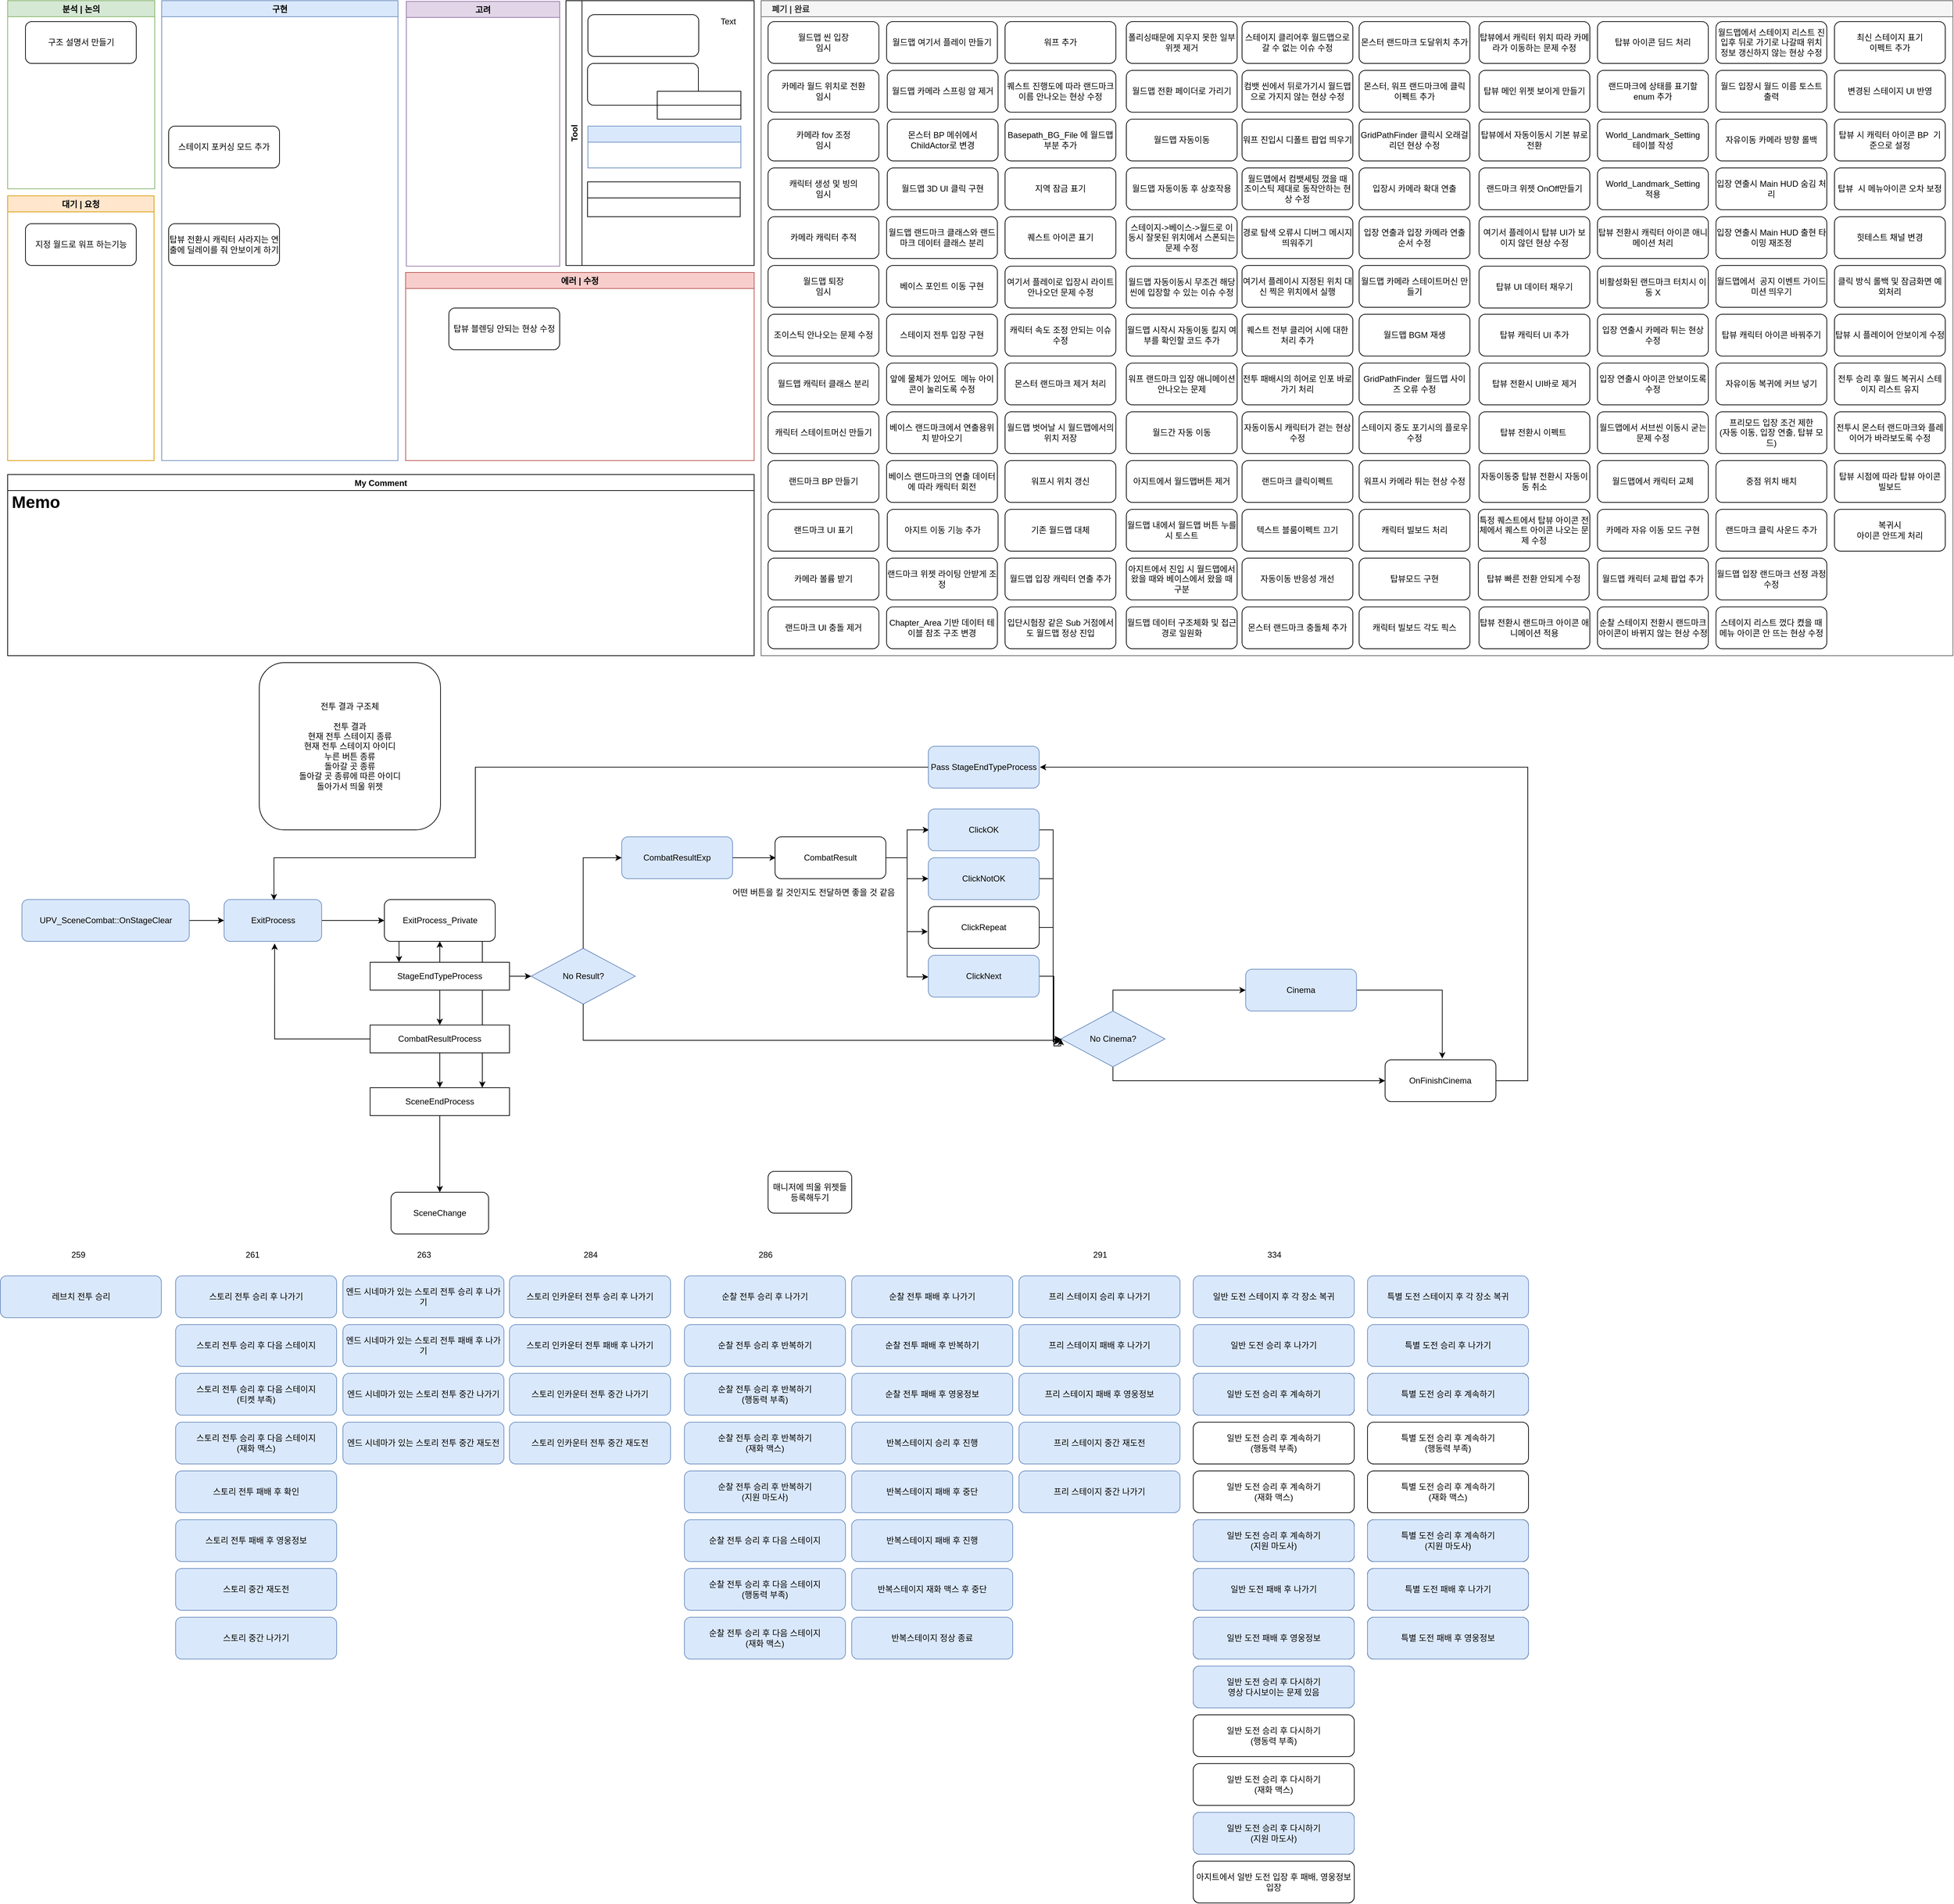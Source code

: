 <mxfile version="18.0.3" type="github">
  <diagram id="sQ8EXhfYu_Z4RW1TYD9f" name="Page-1">
    <mxGraphModel dx="1422" dy="762" grid="1" gridSize="10" guides="1" tooltips="1" connect="0" arrows="1" fold="1" page="1" pageScale="1" pageWidth="827" pageHeight="1169" math="0" shadow="0">
      <root>
        <mxCell id="0" />
        <mxCell id="1" parent="0" />
        <mxCell id="t61tYE5_9ADe4W2ooDKp-21" style="edgeStyle=orthogonalEdgeStyle;rounded=0;orthogonalLoop=1;jettySize=auto;html=1;" parent="1" source="t61tYE5_9ADe4W2ooDKp-10" target="t61tYE5_9ADe4W2ooDKp-19" edge="1">
          <mxGeometry relative="1" as="geometry">
            <Array as="points">
              <mxPoint x="730" y="1510" />
              <mxPoint x="730" y="1510" />
            </Array>
          </mxGeometry>
        </mxCell>
        <mxCell id="wOnGFkAYj0Utu0_wV-MN-16" value="구현" style="swimlane;fillColor=#dae8fc;strokeColor=#6c8ebf;" parent="1" vertex="1">
          <mxGeometry x="270" y="50" width="339" height="660" as="geometry" />
        </mxCell>
        <mxCell id="TReP1YVHW7QV6D7MhSft-1" value="스테이지 포커싱 모드 추가" style="rounded=1;whiteSpace=wrap;html=1;" parent="wOnGFkAYj0Utu0_wV-MN-16" vertex="1">
          <mxGeometry x="10" y="180" width="159" height="60" as="geometry" />
        </mxCell>
        <mxCell id="t61tYE5_9ADe4W2ooDKp-1" value="탑뷰 전환시 캐릭터 사라지는 연출에 딜레이를 줘 안보이게 하기" style="rounded=1;whiteSpace=wrap;html=1;" parent="wOnGFkAYj0Utu0_wV-MN-16" vertex="1">
          <mxGeometry x="10" y="320" width="159" height="60" as="geometry" />
        </mxCell>
        <mxCell id="wOnGFkAYj0Utu0_wV-MN-17" value="분석 | 논의" style="swimlane;strokeColor=#82b366;fillColor=#D5E8D4;" parent="1" vertex="1">
          <mxGeometry x="49" y="50" width="211" height="270" as="geometry" />
        </mxCell>
        <mxCell id="3n9GUd-Abg_DTLboe1xY-2" value="구조 설명서 만들기" style="rounded=1;whiteSpace=wrap;html=1;" parent="wOnGFkAYj0Utu0_wV-MN-17" vertex="1">
          <mxGeometry x="25.5" y="30" width="159" height="60" as="geometry" />
        </mxCell>
        <mxCell id="wOnGFkAYj0Utu0_wV-MN-18" value="고려" style="swimlane;fillColor=#e1d5e7;strokeColor=#9673a6;" parent="1" vertex="1">
          <mxGeometry x="621" y="51" width="220" height="380" as="geometry" />
        </mxCell>
        <mxCell id="MTrl5ynQiznJmTlUDSWs-4" value="대기 | 요청" style="swimlane;strokeColor=#d79b00;fillColor=#ffe6cc;" parent="1" vertex="1">
          <mxGeometry x="49" y="330" width="210" height="380" as="geometry" />
        </mxCell>
        <mxCell id="ADQ0uxT1Ed19uStfYu5g-4" value="지정 월드로 워프 하는기능" style="rounded=1;whiteSpace=wrap;html=1;" parent="MTrl5ynQiznJmTlUDSWs-4" vertex="1">
          <mxGeometry x="25.5" y="40" width="159" height="60" as="geometry" />
        </mxCell>
        <mxCell id="9A0mLHsorhuxDrabdEOj-9" value="에러 | 수정" style="swimlane;fillColor=#f8cecc;strokeColor=#b85450;startSize=23;" parent="1" vertex="1">
          <mxGeometry x="620" y="440" width="500" height="270" as="geometry">
            <mxRectangle x="620" y="440" width="90" height="23" as="alternateBounds" />
          </mxGeometry>
        </mxCell>
        <mxCell id="dA8mBhQ8xBqRkSYBBK88-19" value="탑뷰 블렌딩 안되는 현상 수정" style="rounded=1;whiteSpace=wrap;html=1;" vertex="1" parent="9A0mLHsorhuxDrabdEOj-9">
          <mxGeometry x="62" y="51" width="159" height="60" as="geometry" />
        </mxCell>
        <mxCell id="hDPYIisuoytdxOGGVnbc-3" value="    폐기 | 완료" style="swimlane;strokeColor=#666666;fillColor=#f5f5f5;fontColor=#333333;align=left;" parent="1" vertex="1">
          <mxGeometry x="1130" y="50" width="1710" height="940" as="geometry">
            <mxRectangle x="1130" y="50" width="90" height="23" as="alternateBounds" />
          </mxGeometry>
        </mxCell>
        <mxCell id="9BVSQYlsmqHMlIktp3W5-5" value="월드맵 씬 입장&lt;br&gt;임시" style="rounded=1;whiteSpace=wrap;html=1;" parent="hDPYIisuoytdxOGGVnbc-3" vertex="1">
          <mxGeometry x="10" y="30" width="159" height="60" as="geometry" />
        </mxCell>
        <mxCell id="kJ8uscEwteNc1p09hnLr-1" value="카메라 월드 위치로 전환&lt;br&gt;임시" style="rounded=1;whiteSpace=wrap;html=1;" parent="hDPYIisuoytdxOGGVnbc-3" vertex="1">
          <mxGeometry x="10" y="100" width="159" height="60" as="geometry" />
        </mxCell>
        <mxCell id="kJ8uscEwteNc1p09hnLr-4" value="카메라 fov 조정&lt;br&gt;임시" style="rounded=1;whiteSpace=wrap;html=1;" parent="hDPYIisuoytdxOGGVnbc-3" vertex="1">
          <mxGeometry x="10" y="170" width="159" height="60" as="geometry" />
        </mxCell>
        <mxCell id="kJ8uscEwteNc1p09hnLr-2" value="캐릭터 생성 및 빙의&lt;br&gt;임시" style="rounded=1;whiteSpace=wrap;html=1;" parent="hDPYIisuoytdxOGGVnbc-3" vertex="1">
          <mxGeometry x="10" y="240" width="159" height="60" as="geometry" />
        </mxCell>
        <mxCell id="yRjn5Evf7NWM66I1Z_kQ-1" value="카메라 캐릭터 추적" style="rounded=1;whiteSpace=wrap;html=1;" parent="hDPYIisuoytdxOGGVnbc-3" vertex="1">
          <mxGeometry x="10" y="310" width="159" height="60" as="geometry" />
        </mxCell>
        <mxCell id="kJ8uscEwteNc1p09hnLr-3" value="월드맵 퇴장&lt;br&gt;임시" style="rounded=1;whiteSpace=wrap;html=1;" parent="hDPYIisuoytdxOGGVnbc-3" vertex="1">
          <mxGeometry x="10" y="380" width="159" height="60" as="geometry" />
        </mxCell>
        <mxCell id="cxw23tFFmiZz1Zq3z1TT-1" value="조이스틱 안나오는 문제 수정" style="rounded=1;whiteSpace=wrap;html=1;" parent="hDPYIisuoytdxOGGVnbc-3" vertex="1">
          <mxGeometry x="10" y="450" width="159" height="60" as="geometry" />
        </mxCell>
        <mxCell id="uF-B9j87NHDLKM0phF6b-1" value="월드맵 캐릭터 클래스 분리" style="rounded=1;whiteSpace=wrap;html=1;" parent="hDPYIisuoytdxOGGVnbc-3" vertex="1">
          <mxGeometry x="10" y="520" width="159" height="60" as="geometry" />
        </mxCell>
        <mxCell id="ntnGT9J50WzDBnbT4Uqs-1" value="캐릭터 스테이트머신 만들기" style="rounded=1;whiteSpace=wrap;html=1;" parent="hDPYIisuoytdxOGGVnbc-3" vertex="1">
          <mxGeometry x="10" y="590" width="159" height="60" as="geometry" />
        </mxCell>
        <mxCell id="kUrRIZUl9LaLp0kbs6zG-4" value="랜드마크 BP 만들기" style="rounded=1;whiteSpace=wrap;html=1;" parent="hDPYIisuoytdxOGGVnbc-3" vertex="1">
          <mxGeometry x="10" y="660" width="159" height="60" as="geometry" />
        </mxCell>
        <mxCell id="kUrRIZUl9LaLp0kbs6zG-2" value="랜드마크 UI 표기" style="rounded=1;whiteSpace=wrap;html=1;" parent="hDPYIisuoytdxOGGVnbc-3" vertex="1">
          <mxGeometry x="10" y="730" width="159" height="60" as="geometry" />
        </mxCell>
        <mxCell id="kUrRIZUl9LaLp0kbs6zG-5" value="카메라 볼륨 받기" style="rounded=1;whiteSpace=wrap;html=1;" parent="hDPYIisuoytdxOGGVnbc-3" vertex="1">
          <mxGeometry x="10" y="800" width="159" height="60" as="geometry" />
        </mxCell>
        <mxCell id="FVeLGarL4Bx6jjXFqlQJ-10" value="랜드마크 UI 충돌 제거" style="rounded=1;whiteSpace=wrap;html=1;" parent="hDPYIisuoytdxOGGVnbc-3" vertex="1">
          <mxGeometry x="10" y="870" width="159" height="60" as="geometry" />
        </mxCell>
        <mxCell id="FVeLGarL4Bx6jjXFqlQJ-15" value="월드맵 여기서 플레이 만들기" style="rounded=1;whiteSpace=wrap;html=1;" parent="hDPYIisuoytdxOGGVnbc-3" vertex="1">
          <mxGeometry x="180" y="30" width="159" height="60" as="geometry" />
        </mxCell>
        <mxCell id="MpmLaDjJg55ybIjkZB8d-1" value="월드맵 카메라 스프링 암 제거" style="rounded=1;whiteSpace=wrap;html=1;" parent="hDPYIisuoytdxOGGVnbc-3" vertex="1">
          <mxGeometry x="181" y="100" width="159" height="60" as="geometry" />
        </mxCell>
        <mxCell id="MpmLaDjJg55ybIjkZB8d-2" value="몬스터 BP 메쉬에서 ChildActor로 변경" style="rounded=1;whiteSpace=wrap;html=1;" parent="hDPYIisuoytdxOGGVnbc-3" vertex="1">
          <mxGeometry x="181" y="170" width="159" height="60" as="geometry" />
        </mxCell>
        <mxCell id="MpmLaDjJg55ybIjkZB8d-3" value="월드맵 3D UI 클릭 구현" style="rounded=1;whiteSpace=wrap;html=1;" parent="hDPYIisuoytdxOGGVnbc-3" vertex="1">
          <mxGeometry x="181" y="240" width="159" height="60" as="geometry" />
        </mxCell>
        <mxCell id="FVeLGarL4Bx6jjXFqlQJ-1" value="월드맵 랜드마크 클래스와 랜드마크 데이터 클래스 분리" style="rounded=1;whiteSpace=wrap;html=1;" parent="hDPYIisuoytdxOGGVnbc-3" vertex="1">
          <mxGeometry x="180" y="310" width="159" height="60" as="geometry" />
        </mxCell>
        <mxCell id="s0KTj7OfFC7dR2lRxoUk-1" value="베이스 포인트 이동 구현" style="rounded=1;whiteSpace=wrap;html=1;" parent="hDPYIisuoytdxOGGVnbc-3" vertex="1">
          <mxGeometry x="180" y="380" width="159" height="60" as="geometry" />
        </mxCell>
        <mxCell id="tX3Zyx4plG_LYguIR7dp-1" value="스테이지 전투 입장 구현" style="rounded=1;whiteSpace=wrap;html=1;" parent="hDPYIisuoytdxOGGVnbc-3" vertex="1">
          <mxGeometry x="180" y="450" width="159" height="60" as="geometry" />
        </mxCell>
        <mxCell id="hu1OD9EVnopHbL7iSOV7-1" value="앞에 물체가 있어도&amp;nbsp; 메뉴 아이콘이 눌리도록 수정" style="rounded=1;whiteSpace=wrap;html=1;" parent="hDPYIisuoytdxOGGVnbc-3" vertex="1">
          <mxGeometry x="180" y="520" width="159" height="60" as="geometry" />
        </mxCell>
        <mxCell id="hu1OD9EVnopHbL7iSOV7-2" value="베이스 랜드마크에서 연출용위치 받아오기" style="rounded=1;whiteSpace=wrap;html=1;" parent="hDPYIisuoytdxOGGVnbc-3" vertex="1">
          <mxGeometry x="180" y="590" width="159" height="60" as="geometry" />
        </mxCell>
        <mxCell id="hu1OD9EVnopHbL7iSOV7-3" value="베이스 랜드마크의 연출 데이터에 따라 캐릭터 회전" style="rounded=1;whiteSpace=wrap;html=1;" parent="hDPYIisuoytdxOGGVnbc-3" vertex="1">
          <mxGeometry x="180" y="660" width="159" height="60" as="geometry" />
        </mxCell>
        <mxCell id="hu1OD9EVnopHbL7iSOV7-6" value="아지트 이동 기능 추가" style="rounded=1;whiteSpace=wrap;html=1;" parent="hDPYIisuoytdxOGGVnbc-3" vertex="1">
          <mxGeometry x="181" y="730" width="159" height="60" as="geometry" />
        </mxCell>
        <mxCell id="FVeLGarL4Bx6jjXFqlQJ-14" value="랜드마크 위젯 라이팅 안받게 조정" style="rounded=1;whiteSpace=wrap;html=1;" parent="hDPYIisuoytdxOGGVnbc-3" vertex="1">
          <mxGeometry x="180" y="800" width="159" height="60" as="geometry" />
        </mxCell>
        <mxCell id="VziutdPzhEZgrA94Z21b-1" value="Chapter_Area 기반 데이터 테이블 참조 구조 변경" style="rounded=1;whiteSpace=wrap;html=1;" parent="hDPYIisuoytdxOGGVnbc-3" vertex="1">
          <mxGeometry x="180" y="870" width="159" height="60" as="geometry" />
        </mxCell>
        <mxCell id="hu1OD9EVnopHbL7iSOV7-5" value="워프 추가" style="rounded=1;whiteSpace=wrap;html=1;" parent="hDPYIisuoytdxOGGVnbc-3" vertex="1">
          <mxGeometry x="350" y="30" width="159" height="60" as="geometry" />
        </mxCell>
        <mxCell id="tX3Zyx4plG_LYguIR7dp-3" value="퀘스트 진행도에 따라 랜드마크 이름 안나오는 현상 수정" style="rounded=1;whiteSpace=wrap;html=1;" parent="hDPYIisuoytdxOGGVnbc-3" vertex="1">
          <mxGeometry x="350" y="100" width="159" height="60" as="geometry" />
        </mxCell>
        <mxCell id="vTnbH4VRIqhErS-_WKO5-2" value="Basepath_BG_File 에 월드맵 부분 추가" style="rounded=1;whiteSpace=wrap;html=1;" parent="hDPYIisuoytdxOGGVnbc-3" vertex="1">
          <mxGeometry x="350" y="170" width="159" height="60" as="geometry" />
        </mxCell>
        <mxCell id="aJXqh1K0Nn5Xe1cv9KpU-2" value="지역 잠금 표기" style="rounded=1;whiteSpace=wrap;html=1;" parent="hDPYIisuoytdxOGGVnbc-3" vertex="1">
          <mxGeometry x="350" y="240" width="159" height="60" as="geometry" />
        </mxCell>
        <mxCell id="aJXqh1K0Nn5Xe1cv9KpU-1" value="퀘스트 아이콘 표기" style="rounded=1;whiteSpace=wrap;html=1;" parent="hDPYIisuoytdxOGGVnbc-3" vertex="1">
          <mxGeometry x="350" y="310" width="159" height="60" as="geometry" />
        </mxCell>
        <mxCell id="FLyrwEwp2BvWuSFHGyy_-1" value="여기서 플레이로 입장시 라이트 안나오던 문제 수정" style="rounded=1;whiteSpace=wrap;html=1;" parent="hDPYIisuoytdxOGGVnbc-3" vertex="1">
          <mxGeometry x="350" y="381" width="159" height="60" as="geometry" />
        </mxCell>
        <mxCell id="3n9GUd-Abg_DTLboe1xY-1" value="캐릭터 속도 조정 안되는 이슈 수정" style="rounded=1;whiteSpace=wrap;html=1;" parent="hDPYIisuoytdxOGGVnbc-3" vertex="1">
          <mxGeometry x="350" y="450" width="159" height="60" as="geometry" />
        </mxCell>
        <mxCell id="aJXqh1K0Nn5Xe1cv9KpU-3" value="몬스터 랜드마크 제거 처리" style="rounded=1;whiteSpace=wrap;html=1;" parent="hDPYIisuoytdxOGGVnbc-3" vertex="1">
          <mxGeometry x="350" y="520" width="159" height="60" as="geometry" />
        </mxCell>
        <mxCell id="aJXqh1K0Nn5Xe1cv9KpU-8" value="월드맵 벗어날 시 월드맵에서의 위치 저장" style="rounded=1;whiteSpace=wrap;html=1;" parent="hDPYIisuoytdxOGGVnbc-3" vertex="1">
          <mxGeometry x="350" y="590" width="159" height="60" as="geometry" />
        </mxCell>
        <mxCell id="aJXqh1K0Nn5Xe1cv9KpU-5" value="워프시 위치 갱신" style="rounded=1;whiteSpace=wrap;html=1;" parent="hDPYIisuoytdxOGGVnbc-3" vertex="1">
          <mxGeometry x="350" y="660" width="159" height="60" as="geometry" />
        </mxCell>
        <mxCell id="VziutdPzhEZgrA94Z21b-2" value="기존 월드맵 대체" style="rounded=1;whiteSpace=wrap;html=1;" parent="hDPYIisuoytdxOGGVnbc-3" vertex="1">
          <mxGeometry x="350" y="730" width="159" height="60" as="geometry" />
        </mxCell>
        <mxCell id="tX3Zyx4plG_LYguIR7dp-2" value="월드맵 입장 캐릭터 연출 추가" style="rounded=1;whiteSpace=wrap;html=1;" parent="hDPYIisuoytdxOGGVnbc-3" vertex="1">
          <mxGeometry x="350" y="800" width="159" height="60" as="geometry" />
        </mxCell>
        <mxCell id="oumLD8d3DvaTa1NXrWpt-25" value="입단시험장 같은 Sub 거점에서도 월드맵 정상 진입" style="rounded=1;whiteSpace=wrap;html=1;" parent="hDPYIisuoytdxOGGVnbc-3" vertex="1">
          <mxGeometry x="350" y="870" width="159" height="60" as="geometry" />
        </mxCell>
        <mxCell id="YOphfvXv3w3T6gH0D8vC-4" value="폴리싱때문에 지우지 못한 일부 위젯 제거" style="rounded=1;whiteSpace=wrap;html=1;" parent="hDPYIisuoytdxOGGVnbc-3" vertex="1">
          <mxGeometry x="524" y="30" width="159" height="60" as="geometry" />
        </mxCell>
        <mxCell id="uF-B9j87NHDLKM0phF6b-2" value="월드맵 전환 페이더로 가리기" style="rounded=1;whiteSpace=wrap;html=1;" parent="hDPYIisuoytdxOGGVnbc-3" vertex="1">
          <mxGeometry x="524" y="100" width="159" height="60" as="geometry" />
        </mxCell>
        <mxCell id="u0nCcGJNxC8-_9czxoVS-1" value="월드맵 자동이동" style="rounded=1;whiteSpace=wrap;html=1;" parent="hDPYIisuoytdxOGGVnbc-3" vertex="1">
          <mxGeometry x="524" y="170" width="159" height="60" as="geometry" />
        </mxCell>
        <mxCell id="u0nCcGJNxC8-_9czxoVS-2" value="월드맵 자동이동 후 상호작용" style="rounded=1;whiteSpace=wrap;html=1;" parent="hDPYIisuoytdxOGGVnbc-3" vertex="1">
          <mxGeometry x="524" y="240" width="159" height="60" as="geometry" />
        </mxCell>
        <mxCell id="Jo1sR8eKfxSIK5YHPcvh-1" value="스테이지-&amp;gt;베이스-&amp;gt;월드로 이동시 잘못된 위치에서 스폰되는 문제 수정" style="rounded=1;whiteSpace=wrap;html=1;" parent="hDPYIisuoytdxOGGVnbc-3" vertex="1">
          <mxGeometry x="524" y="310" width="159" height="60" as="geometry" />
        </mxCell>
        <mxCell id="Jo1sR8eKfxSIK5YHPcvh-6" value="월드맵 자동이동시 무조건 해당 씬에 입장할 수 있는 이슈 수정" style="rounded=1;whiteSpace=wrap;html=1;" parent="hDPYIisuoytdxOGGVnbc-3" vertex="1">
          <mxGeometry x="524" y="381" width="159" height="60" as="geometry" />
        </mxCell>
        <mxCell id="Jo1sR8eKfxSIK5YHPcvh-9" value="월드맵 시작시 자동이동 킬지 여부를 확인할 코드 추가" style="rounded=1;whiteSpace=wrap;html=1;" parent="hDPYIisuoytdxOGGVnbc-3" vertex="1">
          <mxGeometry x="524" y="450" width="159" height="60" as="geometry" />
        </mxCell>
        <mxCell id="8W-5HiM0g_xqCb6TnJaL-1" value="워프 랜드마크 입장 애니메이션 안나오는 문제" style="rounded=1;whiteSpace=wrap;html=1;" parent="hDPYIisuoytdxOGGVnbc-3" vertex="1">
          <mxGeometry x="524" y="520" width="159" height="60" as="geometry" />
        </mxCell>
        <mxCell id="Jo1sR8eKfxSIK5YHPcvh-8" value="월드간 자동 이동" style="rounded=1;whiteSpace=wrap;html=1;" parent="hDPYIisuoytdxOGGVnbc-3" vertex="1">
          <mxGeometry x="524" y="590" width="159" height="60" as="geometry" />
        </mxCell>
        <mxCell id="YOphfvXv3w3T6gH0D8vC-2" value="아지트에서 월드맵버튼 제거" style="rounded=1;whiteSpace=wrap;html=1;" parent="hDPYIisuoytdxOGGVnbc-3" vertex="1">
          <mxGeometry x="524" y="660" width="159" height="60" as="geometry" />
        </mxCell>
        <mxCell id="aJXqh1K0Nn5Xe1cv9KpU-7" value="월드맵 내에서 월드맵 버튼 누를 시 토스트" style="rounded=1;whiteSpace=wrap;html=1;" parent="hDPYIisuoytdxOGGVnbc-3" vertex="1">
          <mxGeometry x="524" y="730" width="159" height="60" as="geometry" />
        </mxCell>
        <mxCell id="YOphfvXv3w3T6gH0D8vC-3" value="아지트에서 진입 시 월드맵에서 왔을 때와 베이스에서 왔을 때 구분" style="rounded=1;whiteSpace=wrap;html=1;" parent="hDPYIisuoytdxOGGVnbc-3" vertex="1">
          <mxGeometry x="524" y="800" width="159" height="60" as="geometry" />
        </mxCell>
        <mxCell id="8W-5HiM0g_xqCb6TnJaL-8" value="월드맵 데이터 구조체화 및 접근 경로 일원화" style="rounded=1;whiteSpace=wrap;html=1;" parent="hDPYIisuoytdxOGGVnbc-3" vertex="1">
          <mxGeometry x="524" y="870" width="159" height="60" as="geometry" />
        </mxCell>
        <mxCell id="Jo1sR8eKfxSIK5YHPcvh-7" value="스테이지 클리어후 월드맵으로 갈 수 없는 이슈 수정" style="rounded=1;whiteSpace=wrap;html=1;" parent="hDPYIisuoytdxOGGVnbc-3" vertex="1">
          <mxGeometry x="690" y="30" width="159" height="60" as="geometry" />
        </mxCell>
        <mxCell id="8W-5HiM0g_xqCb6TnJaL-13" value="컴뱃 씬에서 뒤로가기시 월드맵으로 가지지 않는 현상 수정" style="rounded=1;whiteSpace=wrap;html=1;" parent="hDPYIisuoytdxOGGVnbc-3" vertex="1">
          <mxGeometry x="690" y="100" width="159" height="60" as="geometry" />
        </mxCell>
        <mxCell id="YOphfvXv3w3T6gH0D8vC-1" value="워프 진입시 디폴트 팝업 띄우기" style="rounded=1;whiteSpace=wrap;html=1;" parent="hDPYIisuoytdxOGGVnbc-3" vertex="1">
          <mxGeometry x="690" y="170" width="159" height="60" as="geometry" />
        </mxCell>
        <mxCell id="0YbdCkCPDgOpJQ5s0eNi-1" value="월드맵에서 컴뱃세팅 껐을 때&lt;br&gt;조이스틱 제대로 동작안하는 현상 수정" style="rounded=1;whiteSpace=wrap;html=1;" parent="hDPYIisuoytdxOGGVnbc-3" vertex="1">
          <mxGeometry x="690" y="240" width="159" height="60" as="geometry" />
        </mxCell>
        <mxCell id="8W-5HiM0g_xqCb6TnJaL-3" value="경로 탐색 오류시 디버그 메시지 띄워주기" style="rounded=1;whiteSpace=wrap;html=1;" parent="hDPYIisuoytdxOGGVnbc-3" vertex="1">
          <mxGeometry x="690" y="310" width="159" height="60" as="geometry" />
        </mxCell>
        <mxCell id="0YbdCkCPDgOpJQ5s0eNi-59" value="여기서 플레이시 지정된 위치 대신 찍은 위치에서 실행" style="rounded=1;whiteSpace=wrap;html=1;" parent="hDPYIisuoytdxOGGVnbc-3" vertex="1">
          <mxGeometry x="690" y="380" width="159" height="60" as="geometry" />
        </mxCell>
        <mxCell id="cXrSSiKGNR84lDz2egX0-1" value="퀘스트 전부 클리어 시에 대한 처리 추가" style="rounded=1;whiteSpace=wrap;html=1;" parent="hDPYIisuoytdxOGGVnbc-3" vertex="1">
          <mxGeometry x="690" y="450" width="159" height="60" as="geometry" />
        </mxCell>
        <mxCell id="3n9GUd-Abg_DTLboe1xY-3" value="전투 패배시의 히어로 인포 바로가기 처리" style="rounded=1;whiteSpace=wrap;html=1;" parent="hDPYIisuoytdxOGGVnbc-3" vertex="1">
          <mxGeometry x="690" y="520" width="159" height="60" as="geometry" />
        </mxCell>
        <mxCell id="cXrSSiKGNR84lDz2egX0-2" value="자동이동시 캐릭터가 걷는 현상 수정" style="rounded=1;whiteSpace=wrap;html=1;" parent="hDPYIisuoytdxOGGVnbc-3" vertex="1">
          <mxGeometry x="690" y="590" width="159" height="60" as="geometry" />
        </mxCell>
        <mxCell id="64FQEQr_2ayWrwuSwf5f-1" value="랜드마크 클릭이펙트" style="rounded=1;whiteSpace=wrap;html=1;" parent="hDPYIisuoytdxOGGVnbc-3" vertex="1">
          <mxGeometry x="690" y="660" width="159" height="60" as="geometry" />
        </mxCell>
        <mxCell id="64FQEQr_2ayWrwuSwf5f-2" value="텍스트 블룸이펙트 끄기" style="rounded=1;whiteSpace=wrap;html=1;" parent="hDPYIisuoytdxOGGVnbc-3" vertex="1">
          <mxGeometry x="690" y="730" width="159" height="60" as="geometry" />
        </mxCell>
        <mxCell id="s3fVz8B0_eKCuiCZlDrP-1" value="자동이동 반응성 개선" style="rounded=1;whiteSpace=wrap;html=1;" parent="hDPYIisuoytdxOGGVnbc-3" vertex="1">
          <mxGeometry x="690" y="800" width="159" height="60" as="geometry" />
        </mxCell>
        <mxCell id="64FQEQr_2ayWrwuSwf5f-7" value="몬스터 랜드마크 충돌체 추가" style="rounded=1;whiteSpace=wrap;html=1;" parent="hDPYIisuoytdxOGGVnbc-3" vertex="1">
          <mxGeometry x="690" y="870" width="159" height="60" as="geometry" />
        </mxCell>
        <mxCell id="64FQEQr_2ayWrwuSwf5f-8" value="몬스터 랜드마크 도달위치 추가" style="rounded=1;whiteSpace=wrap;html=1;" parent="hDPYIisuoytdxOGGVnbc-3" vertex="1">
          <mxGeometry x="858" y="30" width="159" height="60" as="geometry" />
        </mxCell>
        <mxCell id="s3fVz8B0_eKCuiCZlDrP-2" value="몬스터, 워프 랜드마크에 클릭 이펙트 추가" style="rounded=1;whiteSpace=wrap;html=1;" parent="hDPYIisuoytdxOGGVnbc-3" vertex="1">
          <mxGeometry x="858" y="100" width="159" height="60" as="geometry" />
        </mxCell>
        <mxCell id="2JIuBZvut24-F72_1Jtr-1" value="GridPathFinder 클릭시 오래걸리던 현상 수정" style="rounded=1;whiteSpace=wrap;html=1;" parent="hDPYIisuoytdxOGGVnbc-3" vertex="1">
          <mxGeometry x="858" y="170" width="159" height="60" as="geometry" />
        </mxCell>
        <mxCell id="64FQEQr_2ayWrwuSwf5f-4" value="입장시 카메라 확대 연출" style="rounded=1;whiteSpace=wrap;html=1;" parent="hDPYIisuoytdxOGGVnbc-3" vertex="1">
          <mxGeometry x="858" y="240" width="159" height="60" as="geometry" />
        </mxCell>
        <mxCell id="to72HJVgrAUHl3wlcvDe-1" value="입장 연출과 입장 카메라 연출 순서 수정" style="rounded=1;whiteSpace=wrap;html=1;" parent="hDPYIisuoytdxOGGVnbc-3" vertex="1">
          <mxGeometry x="858" y="310" width="159" height="60" as="geometry" />
        </mxCell>
        <mxCell id="to72HJVgrAUHl3wlcvDe-2" value="월드맵 카메라 스테이트머신 만들기" style="rounded=1;whiteSpace=wrap;html=1;" parent="hDPYIisuoytdxOGGVnbc-3" vertex="1">
          <mxGeometry x="858" y="380" width="159" height="60" as="geometry" />
        </mxCell>
        <mxCell id="64FQEQr_2ayWrwuSwf5f-5" value="월드맵 BGM 재생" style="rounded=1;whiteSpace=wrap;html=1;" parent="hDPYIisuoytdxOGGVnbc-3" vertex="1">
          <mxGeometry x="858" y="450" width="159" height="60" as="geometry" />
        </mxCell>
        <mxCell id="to72HJVgrAUHl3wlcvDe-3" value="GridPathFinder&amp;nbsp; 월드맵 사이즈 오류 수정" style="rounded=1;whiteSpace=wrap;html=1;" parent="hDPYIisuoytdxOGGVnbc-3" vertex="1">
          <mxGeometry x="858" y="520" width="159" height="60" as="geometry" />
        </mxCell>
        <mxCell id="s3fVz8B0_eKCuiCZlDrP-3" value="스테이지 중도 포기시의 플로우 수정" style="rounded=1;whiteSpace=wrap;html=1;" parent="hDPYIisuoytdxOGGVnbc-3" vertex="1">
          <mxGeometry x="858" y="590" width="159" height="60" as="geometry" />
        </mxCell>
        <mxCell id="6BeGjnloRrR3I4soAt5y-1" value="워프시 카메라 튀는 현상 수정" style="rounded=1;whiteSpace=wrap;html=1;" parent="hDPYIisuoytdxOGGVnbc-3" vertex="1">
          <mxGeometry x="858" y="660" width="159" height="60" as="geometry" />
        </mxCell>
        <mxCell id="6BeGjnloRrR3I4soAt5y-2" value="캐릭터 빌보드 처리" style="rounded=1;whiteSpace=wrap;html=1;" parent="hDPYIisuoytdxOGGVnbc-3" vertex="1">
          <mxGeometry x="858" y="730" width="159" height="60" as="geometry" />
        </mxCell>
        <mxCell id="EZXJnPdTZzkH9vvSo_Yl-1" value="탑뷰모드 구현" style="rounded=1;whiteSpace=wrap;html=1;" parent="hDPYIisuoytdxOGGVnbc-3" vertex="1">
          <mxGeometry x="858" y="800" width="159" height="60" as="geometry" />
        </mxCell>
        <mxCell id="EZXJnPdTZzkH9vvSo_Yl-2" value="캐릭터 빌보드 각도 픽스" style="rounded=1;whiteSpace=wrap;html=1;" parent="hDPYIisuoytdxOGGVnbc-3" vertex="1">
          <mxGeometry x="858" y="870" width="159" height="60" as="geometry" />
        </mxCell>
        <mxCell id="M5cx-8fCUEEudnbn61TY-1" value="탑뷰에서 캐릭터 위치 따라 카메라가 이동하는 문제 수정" style="rounded=1;whiteSpace=wrap;html=1;" parent="hDPYIisuoytdxOGGVnbc-3" vertex="1">
          <mxGeometry x="1030" y="30" width="159" height="60" as="geometry" />
        </mxCell>
        <mxCell id="M5cx-8fCUEEudnbn61TY-2" value="탑뷰 메인 위젯 보이게 만들기" style="rounded=1;whiteSpace=wrap;html=1;" parent="hDPYIisuoytdxOGGVnbc-3" vertex="1">
          <mxGeometry x="1030" y="100" width="159" height="60" as="geometry" />
        </mxCell>
        <mxCell id="M5cx-8fCUEEudnbn61TY-3" value="탑뷰에서 자동이동시 기본 뷰로 전환" style="rounded=1;whiteSpace=wrap;html=1;" parent="hDPYIisuoytdxOGGVnbc-3" vertex="1">
          <mxGeometry x="1030" y="170" width="159" height="60" as="geometry" />
        </mxCell>
        <mxCell id="M5cx-8fCUEEudnbn61TY-4" value="랜드마크 위젯 OnOff만들기" style="rounded=1;whiteSpace=wrap;html=1;" parent="hDPYIisuoytdxOGGVnbc-3" vertex="1">
          <mxGeometry x="1030" y="240" width="159" height="60" as="geometry" />
        </mxCell>
        <mxCell id="M5cx-8fCUEEudnbn61TY-10" value="여기서 플레이시 탑뷰 UI가 보이지 않던 현상 수정" style="rounded=1;whiteSpace=wrap;html=1;" parent="hDPYIisuoytdxOGGVnbc-3" vertex="1">
          <mxGeometry x="1030" y="310" width="159" height="60" as="geometry" />
        </mxCell>
        <mxCell id="M5cx-8fCUEEudnbn61TY-6" value="탑뷰 UI 데이터 채우기" style="rounded=1;whiteSpace=wrap;html=1;" parent="hDPYIisuoytdxOGGVnbc-3" vertex="1">
          <mxGeometry x="1030" y="381" width="159" height="60" as="geometry" />
        </mxCell>
        <mxCell id="M5cx-8fCUEEudnbn61TY-9" value="탑뷰 캐릭터 UI 추가" style="rounded=1;whiteSpace=wrap;html=1;" parent="hDPYIisuoytdxOGGVnbc-3" vertex="1">
          <mxGeometry x="1030" y="450" width="159" height="60" as="geometry" />
        </mxCell>
        <mxCell id="M5cx-8fCUEEudnbn61TY-12" value="탑뷰 전환시 UI바로 제거" style="rounded=1;whiteSpace=wrap;html=1;" parent="hDPYIisuoytdxOGGVnbc-3" vertex="1">
          <mxGeometry x="1030" y="520" width="159" height="60" as="geometry" />
        </mxCell>
        <mxCell id="M5cx-8fCUEEudnbn61TY-13" value="탑뷰 전환시 이펙트&amp;nbsp;" style="rounded=1;whiteSpace=wrap;html=1;" parent="hDPYIisuoytdxOGGVnbc-3" vertex="1">
          <mxGeometry x="1030" y="590" width="159" height="60" as="geometry" />
        </mxCell>
        <mxCell id="00uq8wK7RQb69D_6-GNy-1" value="자동이동중 탑뷰 전환시 자동이동 취소" style="rounded=1;whiteSpace=wrap;html=1;" parent="hDPYIisuoytdxOGGVnbc-3" vertex="1">
          <mxGeometry x="1030" y="660" width="159" height="60" as="geometry" />
        </mxCell>
        <mxCell id="00uq8wK7RQb69D_6-GNy-3" value="특정 퀘스트에서 탑뷰 아이콘 전체에서 퀘스트 아이콘 나오는 문제 수정" style="rounded=1;whiteSpace=wrap;html=1;" parent="hDPYIisuoytdxOGGVnbc-3" vertex="1">
          <mxGeometry x="1029" y="730" width="160" height="60" as="geometry" />
        </mxCell>
        <mxCell id="00uq8wK7RQb69D_6-GNy-4" value="탑뷰 빠른 전환 안되게 수정" style="rounded=1;whiteSpace=wrap;html=1;" parent="hDPYIisuoytdxOGGVnbc-3" vertex="1">
          <mxGeometry x="1029" y="800" width="159" height="60" as="geometry" />
        </mxCell>
        <mxCell id="M5cx-8fCUEEudnbn61TY-11" value="탑뷰 전환시 랜드마크 아이콘 애니메이션 적용" style="rounded=1;whiteSpace=wrap;html=1;" parent="hDPYIisuoytdxOGGVnbc-3" vertex="1">
          <mxGeometry x="1030" y="870" width="159" height="60" as="geometry" />
        </mxCell>
        <mxCell id="EZXJnPdTZzkH9vvSo_Yl-5" value="랜드마크에 상태를 표기할 enum 추가" style="rounded=1;whiteSpace=wrap;html=1;" parent="hDPYIisuoytdxOGGVnbc-3" vertex="1">
          <mxGeometry x="1200" y="100" width="159" height="60" as="geometry" />
        </mxCell>
        <mxCell id="vkU4h4DgNddi4Fep3lrU-1" value="World_Landmark_Setting&lt;br&gt;테이블 작성" style="rounded=1;whiteSpace=wrap;html=1;" parent="hDPYIisuoytdxOGGVnbc-3" vertex="1">
          <mxGeometry x="1200" y="170" width="159" height="60" as="geometry" />
        </mxCell>
        <mxCell id="00uq8wK7RQb69D_6-GNy-2" value="탑뷰 아이콘 딤드 처리" style="rounded=1;whiteSpace=wrap;html=1;" parent="hDPYIisuoytdxOGGVnbc-3" vertex="1">
          <mxGeometry x="1200" y="30" width="159" height="60" as="geometry" />
        </mxCell>
        <mxCell id="vkU4h4DgNddi4Fep3lrU-2" value="&lt;span&gt;World_Landmark_Setting&lt;br&gt;적용&lt;br&gt;&lt;/span&gt;" style="rounded=1;whiteSpace=wrap;html=1;" parent="hDPYIisuoytdxOGGVnbc-3" vertex="1">
          <mxGeometry x="1200" y="240" width="159" height="60" as="geometry" />
        </mxCell>
        <mxCell id="00uq8wK7RQb69D_6-GNy-5" value="탑뷰 전환시 캐릭터 아이콘 애니메이션 처리" style="rounded=1;whiteSpace=wrap;html=1;" parent="hDPYIisuoytdxOGGVnbc-3" vertex="1">
          <mxGeometry x="1200" y="310" width="159" height="60" as="geometry" />
        </mxCell>
        <mxCell id="64FQEQr_2ayWrwuSwf5f-3" value="비활성화된 랜드마크 터치시 이동 X" style="rounded=1;whiteSpace=wrap;html=1;" parent="hDPYIisuoytdxOGGVnbc-3" vertex="1">
          <mxGeometry x="1200" y="381" width="159" height="60" as="geometry" />
        </mxCell>
        <mxCell id="pyqbqzt4Y7K18uowzmh9-1" value="입장 연출시 카메라 튀는 현상 수정" style="rounded=1;whiteSpace=wrap;html=1;" parent="hDPYIisuoytdxOGGVnbc-3" vertex="1">
          <mxGeometry x="1200" y="450" width="159" height="60" as="geometry" />
        </mxCell>
        <mxCell id="pyqbqzt4Y7K18uowzmh9-2" value="입장 연출시 아이콘 안보이도록 수정" style="rounded=1;whiteSpace=wrap;html=1;" parent="hDPYIisuoytdxOGGVnbc-3" vertex="1">
          <mxGeometry x="1200" y="520" width="159" height="60" as="geometry" />
        </mxCell>
        <mxCell id="vkU4h4DgNddi4Fep3lrU-3" value="월드맵에서 서브씬 이동시 굳는 문제 수정" style="rounded=1;whiteSpace=wrap;html=1;" parent="hDPYIisuoytdxOGGVnbc-3" vertex="1">
          <mxGeometry x="1200" y="590" width="159" height="60" as="geometry" />
        </mxCell>
        <mxCell id="pyqbqzt4Y7K18uowzmh9-4" value="월드맵에서 캐릭터 교체" style="rounded=1;whiteSpace=wrap;html=1;" parent="hDPYIisuoytdxOGGVnbc-3" vertex="1">
          <mxGeometry x="1200" y="660" width="159" height="60" as="geometry" />
        </mxCell>
        <mxCell id="EZXJnPdTZzkH9vvSo_Yl-3" value="카메라 자유 이동 모드 구현" style="rounded=1;whiteSpace=wrap;html=1;" parent="hDPYIisuoytdxOGGVnbc-3" vertex="1">
          <mxGeometry x="1200" y="730" width="159" height="60" as="geometry" />
        </mxCell>
        <mxCell id="ZZ_allogNaNS1vJRIOOs-1" value="월드맵 캐릭터 교체 팝업 추가" style="rounded=1;whiteSpace=wrap;html=1;" parent="hDPYIisuoytdxOGGVnbc-3" vertex="1">
          <mxGeometry x="1200" y="800" width="159" height="60" as="geometry" />
        </mxCell>
        <mxCell id="ZZ_allogNaNS1vJRIOOs-2" value="순찰 스테이지 전환시 랜드마크 아이콘이 바뀌지 않는 현상 수정" style="rounded=1;whiteSpace=wrap;html=1;" parent="hDPYIisuoytdxOGGVnbc-3" vertex="1">
          <mxGeometry x="1200" y="870" width="159" height="60" as="geometry" />
        </mxCell>
        <mxCell id="mnf_BsjecDP9vaYiEndk-1" value="월드 입장시 월드 이름 토스트 출력" style="rounded=1;whiteSpace=wrap;html=1;" parent="hDPYIisuoytdxOGGVnbc-3" vertex="1">
          <mxGeometry x="1370" y="100" width="159" height="60" as="geometry" />
        </mxCell>
        <mxCell id="mnf_BsjecDP9vaYiEndk-5" value="자유이동 카메라 방향 롤백" style="rounded=1;whiteSpace=wrap;html=1;" parent="hDPYIisuoytdxOGGVnbc-3" vertex="1">
          <mxGeometry x="1370" y="170" width="159" height="60" as="geometry" />
        </mxCell>
        <mxCell id="mnf_BsjecDP9vaYiEndk-4" value="입장 연출시 Main HUD 숨김 처리" style="rounded=1;whiteSpace=wrap;html=1;" parent="hDPYIisuoytdxOGGVnbc-3" vertex="1">
          <mxGeometry x="1370" y="240" width="159" height="60" as="geometry" />
        </mxCell>
        <mxCell id="mnf_BsjecDP9vaYiEndk-9" value="입장 연출시 Main HUD 출현 타이밍 재조정" style="rounded=1;whiteSpace=wrap;html=1;" parent="hDPYIisuoytdxOGGVnbc-3" vertex="1">
          <mxGeometry x="1370" y="310" width="159" height="60" as="geometry" />
        </mxCell>
        <mxCell id="mnf_BsjecDP9vaYiEndk-3" value="월드맵에서&amp;nbsp; 공지 이벤트 가이드 미션 띄우기" style="rounded=1;whiteSpace=wrap;html=1;" parent="hDPYIisuoytdxOGGVnbc-3" vertex="1">
          <mxGeometry x="1370" y="380" width="159" height="60" as="geometry" />
        </mxCell>
        <mxCell id="mnf_BsjecDP9vaYiEndk-2" value="탑뷰 캐릭터 아이콘 바꿔주기" style="rounded=1;whiteSpace=wrap;html=1;" parent="hDPYIisuoytdxOGGVnbc-3" vertex="1">
          <mxGeometry x="1370" y="450" width="159" height="60" as="geometry" />
        </mxCell>
        <mxCell id="mnf_BsjecDP9vaYiEndk-8" value="자유이동 복귀에 커브 넣기" style="rounded=1;whiteSpace=wrap;html=1;" parent="hDPYIisuoytdxOGGVnbc-3" vertex="1">
          <mxGeometry x="1370" y="520" width="159" height="60" as="geometry" />
        </mxCell>
        <mxCell id="mnf_BsjecDP9vaYiEndk-7" value="프리모드 입장 조건 제한&lt;br&gt;(자동 이동, 입장 연출, 탑뷰 모드)" style="rounded=1;whiteSpace=wrap;html=1;" parent="hDPYIisuoytdxOGGVnbc-3" vertex="1">
          <mxGeometry x="1370" y="590" width="159" height="60" as="geometry" />
        </mxCell>
        <mxCell id="mnf_BsjecDP9vaYiEndk-6" value="중점 위치 배치" style="rounded=1;whiteSpace=wrap;html=1;" parent="hDPYIisuoytdxOGGVnbc-3" vertex="1">
          <mxGeometry x="1370" y="660" width="159" height="60" as="geometry" />
        </mxCell>
        <mxCell id="mnf_BsjecDP9vaYiEndk-10" value="랜드마크 클릭 사운드 추가" style="rounded=1;whiteSpace=wrap;html=1;" parent="hDPYIisuoytdxOGGVnbc-3" vertex="1">
          <mxGeometry x="1370" y="730" width="159" height="60" as="geometry" />
        </mxCell>
        <mxCell id="ADQ0uxT1Ed19uStfYu5g-1" value="월드맵 입장 랜드마크 선정 과정 수정" style="rounded=1;whiteSpace=wrap;html=1;" parent="hDPYIisuoytdxOGGVnbc-3" vertex="1">
          <mxGeometry x="1370" y="800" width="159" height="60" as="geometry" />
        </mxCell>
        <mxCell id="ADQ0uxT1Ed19uStfYu5g-2" value="스테이지 리스트 껐다 켰을 때 메뉴 아이콘 안 뜨는 현상 수정" style="rounded=1;whiteSpace=wrap;html=1;" parent="hDPYIisuoytdxOGGVnbc-3" vertex="1">
          <mxGeometry x="1370" y="870" width="159" height="60" as="geometry" />
        </mxCell>
        <mxCell id="ADQ0uxT1Ed19uStfYu5g-3" value="변경된 스테이지 UI 반영" style="rounded=1;whiteSpace=wrap;html=1;" parent="hDPYIisuoytdxOGGVnbc-3" vertex="1">
          <mxGeometry x="1540" y="100" width="159" height="60" as="geometry" />
        </mxCell>
        <mxCell id="R7_haFQ820AaPYOJl5g9-1" value="탑뷰 시 캐릭터 아이콘 BP&amp;nbsp; 기준으로 설정" style="rounded=1;whiteSpace=wrap;html=1;" parent="hDPYIisuoytdxOGGVnbc-3" vertex="1">
          <mxGeometry x="1540" y="170" width="159" height="60" as="geometry" />
        </mxCell>
        <mxCell id="R7_haFQ820AaPYOJl5g9-2" value="탑뷰&amp;nbsp; 시 메뉴아이콘 오차 보정" style="rounded=1;whiteSpace=wrap;html=1;" parent="hDPYIisuoytdxOGGVnbc-3" vertex="1">
          <mxGeometry x="1540" y="240" width="159" height="60" as="geometry" />
        </mxCell>
        <mxCell id="5x3nI9I8BunxCBTQifZ8-1" value="힛테스트 채널 변경" style="rounded=1;whiteSpace=wrap;html=1;" parent="hDPYIisuoytdxOGGVnbc-3" vertex="1">
          <mxGeometry x="1540" y="310" width="159" height="60" as="geometry" />
        </mxCell>
        <mxCell id="-KJIVDEVjarwDbDfy3RH-1" value="클릭 방식 롤백 및 잠금화면 예외처리" style="rounded=1;whiteSpace=wrap;html=1;" parent="hDPYIisuoytdxOGGVnbc-3" vertex="1">
          <mxGeometry x="1540" y="380" width="159" height="60" as="geometry" />
        </mxCell>
        <mxCell id="R7_haFQ820AaPYOJl5g9-3" value="탑뷰 시 플레이어 안보이게 수정" style="rounded=1;whiteSpace=wrap;html=1;" parent="hDPYIisuoytdxOGGVnbc-3" vertex="1">
          <mxGeometry x="1540" y="450" width="159" height="60" as="geometry" />
        </mxCell>
        <mxCell id="ADQ0uxT1Ed19uStfYu5g-5" value="전투 승리 후 월드 복귀시 스테이지 리스트 유지" style="rounded=1;whiteSpace=wrap;html=1;" parent="hDPYIisuoytdxOGGVnbc-3" vertex="1">
          <mxGeometry x="1540" y="520" width="159" height="60" as="geometry" />
        </mxCell>
        <mxCell id="dA8mBhQ8xBqRkSYBBK88-18" value="전투시 몬스터 랜드마크와 플레이어가 바라보도록 수정" style="rounded=1;whiteSpace=wrap;html=1;" vertex="1" parent="hDPYIisuoytdxOGGVnbc-3">
          <mxGeometry x="1540" y="590" width="159" height="60" as="geometry" />
        </mxCell>
        <mxCell id="vkU4h4DgNddi4Fep3lrU-4" value="탑뷰 시점에 따라 탑뷰 아이콘 빌보드" style="rounded=1;whiteSpace=wrap;html=1;" parent="hDPYIisuoytdxOGGVnbc-3" vertex="1">
          <mxGeometry x="1540" y="660" width="159" height="60" as="geometry" />
        </mxCell>
        <mxCell id="dc0jTIMLgrcwtydTX8lu-1" value="복귀시&lt;br&gt;아이콘 안뜨게 처리" style="rounded=1;whiteSpace=wrap;html=1;" parent="hDPYIisuoytdxOGGVnbc-3" vertex="1">
          <mxGeometry x="1540" y="730" width="159" height="60" as="geometry" />
        </mxCell>
        <mxCell id="6kkVd8V_ymKgZ0_L0vxy-3" value="My Comment" style="swimlane;" parent="1" vertex="1">
          <mxGeometry x="49" y="730" width="1071" height="260" as="geometry">
            <mxRectangle x="49" y="720" width="100" height="23" as="alternateBounds" />
          </mxGeometry>
        </mxCell>
        <mxCell id="KfCYHrgsOKh0RXw9eGPa-2" value="&lt;h1&gt;Memo&lt;/h1&gt;" style="text;html=1;strokeColor=none;fillColor=none;spacing=5;spacingTop=-20;whiteSpace=wrap;overflow=hidden;rounded=0;align=left;" parent="6kkVd8V_ymKgZ0_L0vxy-3" vertex="1">
          <mxGeometry x="1" y="20" width="1070" height="240" as="geometry" />
        </mxCell>
        <mxCell id="oumLD8d3DvaTa1NXrWpt-27" value="Tool" style="swimlane;horizontal=0;" parent="1" vertex="1">
          <mxGeometry x="850" y="50" width="270" height="380" as="geometry" />
        </mxCell>
        <mxCell id="oumLD8d3DvaTa1NXrWpt-31" value="" style="group" parent="oumLD8d3DvaTa1NXrWpt-27" vertex="1" connectable="0">
          <mxGeometry x="31" y="90" width="220" height="80" as="geometry" />
        </mxCell>
        <mxCell id="oumLD8d3DvaTa1NXrWpt-28" value="" style="rounded=1;whiteSpace=wrap;html=1;" parent="oumLD8d3DvaTa1NXrWpt-31" vertex="1">
          <mxGeometry width="159" height="60" as="geometry" />
        </mxCell>
        <mxCell id="oumLD8d3DvaTa1NXrWpt-29" value="" style="rounded=0;whiteSpace=wrap;html=1;" parent="oumLD8d3DvaTa1NXrWpt-31" vertex="1">
          <mxGeometry x="100" y="60" width="120" height="20" as="geometry" />
        </mxCell>
        <mxCell id="oumLD8d3DvaTa1NXrWpt-30" value="" style="rounded=0;whiteSpace=wrap;html=1;" parent="oumLD8d3DvaTa1NXrWpt-31" vertex="1">
          <mxGeometry x="100" y="40" width="120" height="20" as="geometry" />
        </mxCell>
        <mxCell id="oumLD8d3DvaTa1NXrWpt-32" value="" style="swimlane;fillColor=#dae8fc;strokeColor=#6c8ebf;" parent="oumLD8d3DvaTa1NXrWpt-27" vertex="1">
          <mxGeometry x="31.5" y="180" width="219.5" height="60" as="geometry" />
        </mxCell>
        <mxCell id="oumLD8d3DvaTa1NXrWpt-34" value="" style="swimlane;" parent="oumLD8d3DvaTa1NXrWpt-27" vertex="1">
          <mxGeometry x="31" y="260" width="219" height="50" as="geometry" />
        </mxCell>
        <mxCell id="Fb32EvJjGHJRLybvlaYY-3" value="Text" style="text;html=1;align=left;verticalAlign=middle;resizable=0;points=[];autosize=1;strokeColor=none;" parent="oumLD8d3DvaTa1NXrWpt-27" vertex="1">
          <mxGeometry x="220" y="20" width="40" height="20" as="geometry" />
        </mxCell>
        <mxCell id="pyqbqzt4Y7K18uowzmh9-3" value="" style="rounded=1;whiteSpace=wrap;html=1;" parent="oumLD8d3DvaTa1NXrWpt-27" vertex="1">
          <mxGeometry x="31.5" y="20" width="159" height="60" as="geometry" />
        </mxCell>
        <mxCell id="t61tYE5_9ADe4W2ooDKp-3" style="edgeStyle=orthogonalEdgeStyle;rounded=0;orthogonalLoop=1;jettySize=auto;html=1;" parent="1" source="0KTxnGNHvr2HrzmjyLr9-1" target="t61tYE5_9ADe4W2ooDKp-2" edge="1">
          <mxGeometry relative="1" as="geometry" />
        </mxCell>
        <mxCell id="0KTxnGNHvr2HrzmjyLr9-1" value="UPV_SceneCombat::OnStageClear" style="rounded=1;whiteSpace=wrap;html=1;fillColor=#dae8fc;strokeColor=#6c8ebf;" parent="1" vertex="1">
          <mxGeometry x="69.5" y="1340" width="240" height="60" as="geometry" />
        </mxCell>
        <mxCell id="ZZ_allogNaNS1vJRIOOs-3" value="월드맵에서 스테이지 리스트 진입후 뒤로 가기로 나갈때 위치 정보 갱신하지 않는 현상 수정" style="rounded=1;whiteSpace=wrap;html=1;" parent="1" vertex="1">
          <mxGeometry x="2500" y="80" width="159" height="60" as="geometry" />
        </mxCell>
        <mxCell id="ADQ0uxT1Ed19uStfYu5g-6" value="최신 스테이지 표기&lt;br&gt;이펙트 추가" style="rounded=1;whiteSpace=wrap;html=1;" parent="1" vertex="1">
          <mxGeometry x="2670" y="80" width="159" height="60" as="geometry" />
        </mxCell>
        <mxCell id="t61tYE5_9ADe4W2ooDKp-14" style="edgeStyle=orthogonalEdgeStyle;rounded=0;orthogonalLoop=1;jettySize=auto;html=1;" parent="1" source="t61tYE5_9ADe4W2ooDKp-2" target="t61tYE5_9ADe4W2ooDKp-10" edge="1">
          <mxGeometry relative="1" as="geometry" />
        </mxCell>
        <mxCell id="t61tYE5_9ADe4W2ooDKp-2" value="ExitProcess" style="rounded=1;whiteSpace=wrap;html=1;fillColor=#dae8fc;strokeColor=#6c8ebf;" parent="1" vertex="1">
          <mxGeometry x="359.5" y="1340" width="140" height="60" as="geometry" />
        </mxCell>
        <mxCell id="t61tYE5_9ADe4W2ooDKp-4" value="전투 결과 구조체&lt;br&gt;&lt;br&gt;전투 결과&lt;br&gt;현재 전투 스테이지 종류&lt;br&gt;현재 전투 스테이지 아이디&lt;br&gt;누른 버튼 종류&lt;br&gt;돌아갈 곳 종류&lt;br&gt;돌아갈 곳 종류에 따른 아이디&lt;br&gt;돌아가서 띄울 위젯" style="rounded=1;whiteSpace=wrap;html=1;" parent="1" vertex="1">
          <mxGeometry x="410" y="1000" width="260" height="240" as="geometry" />
        </mxCell>
        <mxCell id="t61tYE5_9ADe4W2ooDKp-9" value="" style="group" parent="1" vertex="1" connectable="0">
          <mxGeometry x="589.5" y="1340" width="440" height="220" as="geometry" />
        </mxCell>
        <mxCell id="t61tYE5_9ADe4W2ooDKp-15" style="edgeStyle=orthogonalEdgeStyle;rounded=0;orthogonalLoop=1;jettySize=auto;html=1;" parent="t61tYE5_9ADe4W2ooDKp-9" source="t61tYE5_9ADe4W2ooDKp-10" target="t61tYE5_9ADe4W2ooDKp-12" edge="1">
          <mxGeometry relative="1" as="geometry">
            <Array as="points">
              <mxPoint x="21" y="70" />
              <mxPoint x="21" y="70" />
            </Array>
          </mxGeometry>
        </mxCell>
        <mxCell id="L-gfdlIot3SjDXw3qWa8-2" style="edgeStyle=orthogonalEdgeStyle;rounded=0;orthogonalLoop=1;jettySize=auto;html=1;" parent="t61tYE5_9ADe4W2ooDKp-9" source="t61tYE5_9ADe4W2ooDKp-10" target="L-gfdlIot3SjDXw3qWa8-1" edge="1">
          <mxGeometry relative="1" as="geometry" />
        </mxCell>
        <mxCell id="t61tYE5_9ADe4W2ooDKp-10" value="ExitProcess_Private" style="rounded=1;whiteSpace=wrap;html=1;" parent="t61tYE5_9ADe4W2ooDKp-9" vertex="1">
          <mxGeometry width="159" height="60" as="geometry" />
        </mxCell>
        <mxCell id="L-gfdlIot3SjDXw3qWa8-8" value="" style="edgeStyle=orthogonalEdgeStyle;rounded=0;orthogonalLoop=1;jettySize=auto;html=1;" parent="t61tYE5_9ADe4W2ooDKp-9" source="t61tYE5_9ADe4W2ooDKp-12" target="t61tYE5_9ADe4W2ooDKp-10" edge="1">
          <mxGeometry relative="1" as="geometry" />
        </mxCell>
        <mxCell id="t61tYE5_9ADe4W2ooDKp-12" value="StageEndTypeProcess" style="rounded=0;whiteSpace=wrap;html=1;" parent="t61tYE5_9ADe4W2ooDKp-9" vertex="1">
          <mxGeometry x="-20.5" y="90" width="200" height="40" as="geometry" />
        </mxCell>
        <mxCell id="t61tYE5_9ADe4W2ooDKp-23" value="No Result?" style="rhombus;whiteSpace=wrap;html=1;fillColor=#dae8fc;strokeColor=#6c8ebf;" parent="t61tYE5_9ADe4W2ooDKp-9" vertex="1">
          <mxGeometry x="210.5" y="70" width="149.5" height="80" as="geometry" />
        </mxCell>
        <mxCell id="L-gfdlIot3SjDXw3qWa8-1" value="CombatResultProcess" style="rounded=0;whiteSpace=wrap;html=1;" parent="t61tYE5_9ADe4W2ooDKp-9" vertex="1">
          <mxGeometry x="-20.5" y="180" width="200" height="40" as="geometry" />
        </mxCell>
        <mxCell id="t61tYE5_9ADe4W2ooDKp-29" style="edgeStyle=orthogonalEdgeStyle;rounded=0;orthogonalLoop=1;jettySize=auto;html=1;entryX=0.006;entryY=0.5;entryDx=0;entryDy=0;entryPerimeter=0;" parent="1" source="t61tYE5_9ADe4W2ooDKp-16" target="t61tYE5_9ADe4W2ooDKp-28" edge="1">
          <mxGeometry relative="1" as="geometry" />
        </mxCell>
        <mxCell id="t61tYE5_9ADe4W2ooDKp-16" value="CombatResultExp" style="rounded=1;whiteSpace=wrap;html=1;fillColor=#dae8fc;strokeColor=#6c8ebf;" parent="1" vertex="1">
          <mxGeometry x="930" y="1250" width="159" height="60" as="geometry" />
        </mxCell>
        <mxCell id="t61tYE5_9ADe4W2ooDKp-44" style="edgeStyle=orthogonalEdgeStyle;rounded=0;orthogonalLoop=1;jettySize=auto;html=1;entryX=0.516;entryY=-0.033;entryDx=0;entryDy=0;entryPerimeter=0;" parent="1" source="t61tYE5_9ADe4W2ooDKp-18" target="t61tYE5_9ADe4W2ooDKp-42" edge="1">
          <mxGeometry relative="1" as="geometry" />
        </mxCell>
        <mxCell id="t61tYE5_9ADe4W2ooDKp-18" value="Cinema" style="rounded=1;whiteSpace=wrap;html=1;fillColor=#dae8fc;strokeColor=#6c8ebf;" parent="1" vertex="1">
          <mxGeometry x="1825.25" y="1440" width="159" height="60" as="geometry" />
        </mxCell>
        <mxCell id="L-gfdlIot3SjDXw3qWa8-7" style="edgeStyle=orthogonalEdgeStyle;rounded=0;orthogonalLoop=1;jettySize=auto;html=1;" parent="1" source="t61tYE5_9ADe4W2ooDKp-19" target="L-gfdlIot3SjDXw3qWa8-6" edge="1">
          <mxGeometry relative="1" as="geometry">
            <Array as="points">
              <mxPoint x="669" y="1730" />
              <mxPoint x="669" y="1730" />
            </Array>
          </mxGeometry>
        </mxCell>
        <mxCell id="t61tYE5_9ADe4W2ooDKp-19" value="SceneEndProcess" style="rounded=0;whiteSpace=wrap;html=1;" parent="1" vertex="1">
          <mxGeometry x="569" y="1610" width="200" height="40" as="geometry" />
        </mxCell>
        <mxCell id="t61tYE5_9ADe4W2ooDKp-52" style="edgeStyle=orthogonalEdgeStyle;rounded=0;orthogonalLoop=1;jettySize=auto;html=1;entryX=0.006;entryY=0.5;entryDx=0;entryDy=0;entryPerimeter=0;" parent="1" source="t61tYE5_9ADe4W2ooDKp-28" target="t61tYE5_9ADe4W2ooDKp-48" edge="1">
          <mxGeometry relative="1" as="geometry" />
        </mxCell>
        <mxCell id="t61tYE5_9ADe4W2ooDKp-53" style="edgeStyle=orthogonalEdgeStyle;rounded=0;orthogonalLoop=1;jettySize=auto;html=1;" parent="1" source="t61tYE5_9ADe4W2ooDKp-28" target="t61tYE5_9ADe4W2ooDKp-49" edge="1">
          <mxGeometry relative="1" as="geometry" />
        </mxCell>
        <mxCell id="t61tYE5_9ADe4W2ooDKp-54" style="edgeStyle=orthogonalEdgeStyle;rounded=0;orthogonalLoop=1;jettySize=auto;html=1;entryX=-0.006;entryY=0.6;entryDx=0;entryDy=0;entryPerimeter=0;" parent="1" source="t61tYE5_9ADe4W2ooDKp-28" target="t61tYE5_9ADe4W2ooDKp-50" edge="1">
          <mxGeometry relative="1" as="geometry" />
        </mxCell>
        <mxCell id="L-gfdlIot3SjDXw3qWa8-10" style="edgeStyle=orthogonalEdgeStyle;rounded=0;orthogonalLoop=1;jettySize=auto;html=1;entryX=0;entryY=0.517;entryDx=0;entryDy=0;entryPerimeter=0;" parent="1" source="t61tYE5_9ADe4W2ooDKp-28" target="L-gfdlIot3SjDXw3qWa8-9" edge="1">
          <mxGeometry relative="1" as="geometry" />
        </mxCell>
        <mxCell id="t61tYE5_9ADe4W2ooDKp-28" value="CombatResult" style="rounded=1;whiteSpace=wrap;html=1;" parent="1" vertex="1">
          <mxGeometry x="1150" y="1250" width="159" height="60" as="geometry" />
        </mxCell>
        <mxCell id="t61tYE5_9ADe4W2ooDKp-31" style="edgeStyle=orthogonalEdgeStyle;rounded=0;orthogonalLoop=1;jettySize=auto;html=1;" parent="1" source="t61tYE5_9ADe4W2ooDKp-12" edge="1">
          <mxGeometry relative="1" as="geometry">
            <mxPoint x="800" y="1450" as="targetPoint" />
          </mxGeometry>
        </mxCell>
        <mxCell id="t61tYE5_9ADe4W2ooDKp-33" style="edgeStyle=orthogonalEdgeStyle;rounded=0;orthogonalLoop=1;jettySize=auto;html=1;entryX=0;entryY=0.5;entryDx=0;entryDy=0;entryPerimeter=0;" parent="1" source="t61tYE5_9ADe4W2ooDKp-23" target="t61tYE5_9ADe4W2ooDKp-16" edge="1">
          <mxGeometry relative="1" as="geometry">
            <Array as="points">
              <mxPoint x="875" y="1280" />
            </Array>
          </mxGeometry>
        </mxCell>
        <mxCell id="t61tYE5_9ADe4W2ooDKp-41" style="edgeStyle=orthogonalEdgeStyle;rounded=0;orthogonalLoop=1;jettySize=auto;html=1;" parent="1" source="t61tYE5_9ADe4W2ooDKp-39" target="t61tYE5_9ADe4W2ooDKp-18" edge="1">
          <mxGeometry relative="1" as="geometry">
            <Array as="points">
              <mxPoint x="1635.25" y="1470" />
            </Array>
          </mxGeometry>
        </mxCell>
        <mxCell id="t61tYE5_9ADe4W2ooDKp-43" style="edgeStyle=orthogonalEdgeStyle;rounded=0;orthogonalLoop=1;jettySize=auto;html=1;" parent="1" source="t61tYE5_9ADe4W2ooDKp-39" target="t61tYE5_9ADe4W2ooDKp-42" edge="1">
          <mxGeometry relative="1" as="geometry">
            <Array as="points">
              <mxPoint x="1635.25" y="1600" />
            </Array>
          </mxGeometry>
        </mxCell>
        <mxCell id="t61tYE5_9ADe4W2ooDKp-39" value="No Cinema?" style="rhombus;whiteSpace=wrap;html=1;fillColor=#dae8fc;strokeColor=#6c8ebf;" parent="1" vertex="1">
          <mxGeometry x="1560" y="1500" width="149.5" height="80" as="geometry" />
        </mxCell>
        <mxCell id="t61tYE5_9ADe4W2ooDKp-40" style="edgeStyle=orthogonalEdgeStyle;rounded=0;orthogonalLoop=1;jettySize=auto;html=1;entryX=0;entryY=0.525;entryDx=0;entryDy=0;entryPerimeter=0;" parent="1" source="t61tYE5_9ADe4W2ooDKp-23" target="t61tYE5_9ADe4W2ooDKp-39" edge="1">
          <mxGeometry relative="1" as="geometry">
            <Array as="points">
              <mxPoint x="875" y="1542" />
            </Array>
          </mxGeometry>
        </mxCell>
        <mxCell id="t61tYE5_9ADe4W2ooDKp-45" style="edgeStyle=orthogonalEdgeStyle;rounded=0;orthogonalLoop=1;jettySize=auto;html=1;entryX=1.006;entryY=0.5;entryDx=0;entryDy=0;entryPerimeter=0;" parent="1" source="t61tYE5_9ADe4W2ooDKp-42" target="t61tYE5_9ADe4W2ooDKp-46" edge="1">
          <mxGeometry relative="1" as="geometry">
            <mxPoint x="1912" y="1180" as="targetPoint" />
            <Array as="points">
              <mxPoint x="2230" y="1600" />
              <mxPoint x="2230" y="1150" />
            </Array>
          </mxGeometry>
        </mxCell>
        <mxCell id="t61tYE5_9ADe4W2ooDKp-42" value="OnFinishCinema" style="rounded=1;whiteSpace=wrap;html=1;" parent="1" vertex="1">
          <mxGeometry x="2025.25" y="1570" width="159" height="60" as="geometry" />
        </mxCell>
        <mxCell id="t61tYE5_9ADe4W2ooDKp-47" style="edgeStyle=orthogonalEdgeStyle;rounded=0;orthogonalLoop=1;jettySize=auto;html=1;entryX=0.511;entryY=0.017;entryDx=0;entryDy=0;entryPerimeter=0;" parent="1" source="t61tYE5_9ADe4W2ooDKp-46" target="t61tYE5_9ADe4W2ooDKp-2" edge="1">
          <mxGeometry relative="1" as="geometry">
            <Array as="points">
              <mxPoint x="720" y="1150" />
              <mxPoint x="720" y="1280" />
              <mxPoint x="431" y="1280" />
            </Array>
          </mxGeometry>
        </mxCell>
        <mxCell id="t61tYE5_9ADe4W2ooDKp-46" value="Pass StageEndTypeProcess" style="rounded=1;whiteSpace=wrap;html=1;fillColor=#dae8fc;strokeColor=#6c8ebf;" parent="1" vertex="1">
          <mxGeometry x="1370" y="1120" width="159" height="60" as="geometry" />
        </mxCell>
        <mxCell id="t61tYE5_9ADe4W2ooDKp-55" style="edgeStyle=orthogonalEdgeStyle;rounded=0;orthogonalLoop=1;jettySize=auto;html=1;entryX=0;entryY=0.5;entryDx=0;entryDy=0;entryPerimeter=0;" parent="1" source="t61tYE5_9ADe4W2ooDKp-48" target="t61tYE5_9ADe4W2ooDKp-39" edge="1">
          <mxGeometry relative="1" as="geometry">
            <Array as="points">
              <mxPoint x="1549" y="1240" />
              <mxPoint x="1549" y="1540" />
            </Array>
          </mxGeometry>
        </mxCell>
        <mxCell id="t61tYE5_9ADe4W2ooDKp-48" value="ClickOK" style="rounded=1;whiteSpace=wrap;html=1;fillColor=#dae8fc;strokeColor=#6c8ebf;" parent="1" vertex="1">
          <mxGeometry x="1370" y="1210" width="159" height="60" as="geometry" />
        </mxCell>
        <mxCell id="t61tYE5_9ADe4W2ooDKp-56" style="edgeStyle=orthogonalEdgeStyle;rounded=0;orthogonalLoop=1;jettySize=auto;html=1;entryX=-0.007;entryY=0.55;entryDx=0;entryDy=0;entryPerimeter=0;" parent="1" source="t61tYE5_9ADe4W2ooDKp-49" target="t61tYE5_9ADe4W2ooDKp-39" edge="1">
          <mxGeometry relative="1" as="geometry">
            <Array as="points">
              <mxPoint x="1549" y="1310" />
              <mxPoint x="1549" y="1544" />
            </Array>
          </mxGeometry>
        </mxCell>
        <mxCell id="t61tYE5_9ADe4W2ooDKp-49" value="ClickNotOK" style="rounded=1;whiteSpace=wrap;html=1;fillColor=#dae8fc;strokeColor=#6c8ebf;" parent="1" vertex="1">
          <mxGeometry x="1370" y="1280" width="159" height="60" as="geometry" />
        </mxCell>
        <mxCell id="t61tYE5_9ADe4W2ooDKp-57" style="edgeStyle=orthogonalEdgeStyle;rounded=0;orthogonalLoop=1;jettySize=auto;html=1;entryX=0.007;entryY=0.513;entryDx=0;entryDy=0;entryPerimeter=0;" parent="1" source="t61tYE5_9ADe4W2ooDKp-50" target="t61tYE5_9ADe4W2ooDKp-39" edge="1">
          <mxGeometry relative="1" as="geometry">
            <Array as="points">
              <mxPoint x="1549" y="1380" />
              <mxPoint x="1549" y="1541" />
            </Array>
          </mxGeometry>
        </mxCell>
        <mxCell id="t61tYE5_9ADe4W2ooDKp-50" value="ClickRepeat" style="rounded=1;whiteSpace=wrap;html=1;" parent="1" vertex="1">
          <mxGeometry x="1370" y="1350" width="159" height="60" as="geometry" />
        </mxCell>
        <mxCell id="L-gfdlIot3SjDXw3qWa8-3" style="edgeStyle=orthogonalEdgeStyle;rounded=0;orthogonalLoop=1;jettySize=auto;html=1;entryX=0.518;entryY=1.05;entryDx=0;entryDy=0;entryPerimeter=0;" parent="1" source="L-gfdlIot3SjDXw3qWa8-1" target="t61tYE5_9ADe4W2ooDKp-2" edge="1">
          <mxGeometry relative="1" as="geometry" />
        </mxCell>
        <mxCell id="L-gfdlIot3SjDXw3qWa8-4" style="edgeStyle=orthogonalEdgeStyle;rounded=0;orthogonalLoop=1;jettySize=auto;html=1;entryX=0.5;entryY=0;entryDx=0;entryDy=0;entryPerimeter=0;" parent="1" source="L-gfdlIot3SjDXw3qWa8-1" target="t61tYE5_9ADe4W2ooDKp-19" edge="1">
          <mxGeometry relative="1" as="geometry" />
        </mxCell>
        <mxCell id="L-gfdlIot3SjDXw3qWa8-5" value="어떤 버튼을 킬 것인지도 전달하면 좋을 것 같음" style="text;html=1;align=center;verticalAlign=middle;resizable=0;points=[];autosize=1;strokeColor=none;fillColor=none;" parent="1" vertex="1">
          <mxGeometry x="1070" y="1320" width="270" height="20" as="geometry" />
        </mxCell>
        <mxCell id="L-gfdlIot3SjDXw3qWa8-6" value="SceneChange" style="rounded=1;whiteSpace=wrap;html=1;" parent="1" vertex="1">
          <mxGeometry x="599" y="1760" width="140" height="60" as="geometry" />
        </mxCell>
        <mxCell id="L-gfdlIot3SjDXw3qWa8-11" style="edgeStyle=orthogonalEdgeStyle;rounded=0;orthogonalLoop=1;jettySize=auto;html=1;" parent="1" source="L-gfdlIot3SjDXw3qWa8-9" edge="1">
          <mxGeometry relative="1" as="geometry">
            <mxPoint x="1560" y="1540" as="targetPoint" />
            <Array as="points">
              <mxPoint x="1550" y="1450" />
              <mxPoint x="1550" y="1550" />
            </Array>
          </mxGeometry>
        </mxCell>
        <mxCell id="L-gfdlIot3SjDXw3qWa8-9" value="ClickNext" style="rounded=1;whiteSpace=wrap;html=1;fillColor=#dae8fc;strokeColor=#6c8ebf;" parent="1" vertex="1">
          <mxGeometry x="1370" y="1420" width="159" height="60" as="geometry" />
        </mxCell>
        <mxCell id="2y3D352C6oCNutm9sGn3-1" value="스토리 전투 승리 후 나가기" style="rounded=1;whiteSpace=wrap;html=1;fillColor=#dae8fc;strokeColor=#6c8ebf;" parent="1" vertex="1">
          <mxGeometry x="290" y="1880" width="231" height="60" as="geometry" />
        </mxCell>
        <mxCell id="2y3D352C6oCNutm9sGn3-2" value="스토리 전투 승리 후 다음 스테이지" style="rounded=1;whiteSpace=wrap;html=1;fillColor=#dae8fc;strokeColor=#6c8ebf;" parent="1" vertex="1">
          <mxGeometry x="290" y="1950" width="231" height="60" as="geometry" />
        </mxCell>
        <mxCell id="2y3D352C6oCNutm9sGn3-3" value="스토리 전투 승리 후 다음 스테이지&lt;br&gt;(티켓 부족)" style="rounded=1;whiteSpace=wrap;html=1;fillColor=#dae8fc;strokeColor=#6c8ebf;" parent="1" vertex="1">
          <mxGeometry x="290" y="2020" width="231" height="60" as="geometry" />
        </mxCell>
        <mxCell id="2y3D352C6oCNutm9sGn3-4" value="스토리 전투 패배 후 확인" style="rounded=1;whiteSpace=wrap;html=1;fillColor=#dae8fc;strokeColor=#6c8ebf;" parent="1" vertex="1">
          <mxGeometry x="290" y="2160" width="231" height="60" as="geometry" />
        </mxCell>
        <mxCell id="2y3D352C6oCNutm9sGn3-5" value="스토리 전투 패배 후 영웅정보" style="rounded=1;whiteSpace=wrap;html=1;fillColor=#dae8fc;strokeColor=#6c8ebf;" parent="1" vertex="1">
          <mxGeometry x="290" y="2230" width="231" height="60" as="geometry" />
        </mxCell>
        <mxCell id="2y3D352C6oCNutm9sGn3-6" value="레브치 전투 승리" style="rounded=1;whiteSpace=wrap;html=1;fillColor=#dae8fc;strokeColor=#6c8ebf;" parent="1" vertex="1">
          <mxGeometry x="38.5" y="1880" width="231" height="60" as="geometry" />
        </mxCell>
        <mxCell id="2y3D352C6oCNutm9sGn3-8" value="엔드 시네마가 있는 스토리 전투 승리 후 나가기" style="rounded=1;whiteSpace=wrap;html=1;fillColor=#dae8fc;strokeColor=#6c8ebf;" parent="1" vertex="1">
          <mxGeometry x="530" y="1880" width="231" height="60" as="geometry" />
        </mxCell>
        <mxCell id="2y3D352C6oCNutm9sGn3-9" value="엔드 시네마가 있는 스토리 전투 패배 후 나가기" style="rounded=1;whiteSpace=wrap;html=1;fillColor=#dae8fc;strokeColor=#6c8ebf;" parent="1" vertex="1">
          <mxGeometry x="530" y="1950" width="231" height="60" as="geometry" />
        </mxCell>
        <mxCell id="2y3D352C6oCNutm9sGn3-10" value="스토리 인카운터 전투 승리 후 나가기" style="rounded=1;whiteSpace=wrap;html=1;fillColor=#dae8fc;strokeColor=#6c8ebf;" parent="1" vertex="1">
          <mxGeometry x="769" y="1880" width="231" height="60" as="geometry" />
        </mxCell>
        <mxCell id="2y3D352C6oCNutm9sGn3-11" value="스토리 인카운터 전투 패배 후 나가기" style="rounded=1;whiteSpace=wrap;html=1;fillColor=#dae8fc;strokeColor=#6c8ebf;" parent="1" vertex="1">
          <mxGeometry x="769" y="1950" width="231" height="60" as="geometry" />
        </mxCell>
        <mxCell id="2y3D352C6oCNutm9sGn3-12" value="순찰 전투 승리 후 나가기" style="rounded=1;whiteSpace=wrap;html=1;fillColor=#dae8fc;strokeColor=#6c8ebf;" parent="1" vertex="1">
          <mxGeometry x="1020" y="1880" width="231" height="60" as="geometry" />
        </mxCell>
        <mxCell id="2y3D352C6oCNutm9sGn3-13" value="순찰 전투 승리 후 반복하기" style="rounded=1;whiteSpace=wrap;html=1;fillColor=#dae8fc;strokeColor=#6c8ebf;" parent="1" vertex="1">
          <mxGeometry x="1020" y="1950" width="231" height="60" as="geometry" />
        </mxCell>
        <mxCell id="2y3D352C6oCNutm9sGn3-14" value="순찰 전투 승리 후 다음 스테이지" style="rounded=1;whiteSpace=wrap;html=1;fillColor=#dae8fc;strokeColor=#6c8ebf;" parent="1" vertex="1">
          <mxGeometry x="1020" y="2230" width="231" height="60" as="geometry" />
        </mxCell>
        <mxCell id="2y3D352C6oCNutm9sGn3-15" value="순찰 전투 승리 후 반복하기&lt;br&gt;(행동력 부족)" style="rounded=1;whiteSpace=wrap;html=1;fillColor=#dae8fc;strokeColor=#6c8ebf;" parent="1" vertex="1">
          <mxGeometry x="1020" y="2020" width="231" height="60" as="geometry" />
        </mxCell>
        <mxCell id="2y3D352C6oCNutm9sGn3-16" value="스토리 전투 승리 후 다음 스테이지&lt;br&gt;(재화 맥스)" style="rounded=1;whiteSpace=wrap;html=1;fillColor=#dae8fc;strokeColor=#6c8ebf;" parent="1" vertex="1">
          <mxGeometry x="290" y="2090" width="231" height="60" as="geometry" />
        </mxCell>
        <mxCell id="2y3D352C6oCNutm9sGn3-17" value="순찰 전투 승리 후 반복하기&lt;br&gt;(재화 맥스)" style="rounded=1;whiteSpace=wrap;html=1;fillColor=#dae8fc;strokeColor=#6c8ebf;" parent="1" vertex="1">
          <mxGeometry x="1020" y="2090" width="231" height="60" as="geometry" />
        </mxCell>
        <mxCell id="2y3D352C6oCNutm9sGn3-18" value="순찰 전투 승리 후 다음 스테이지&lt;br&gt;(행동력 부족)" style="rounded=1;whiteSpace=wrap;html=1;fillColor=#dae8fc;strokeColor=#6c8ebf;" parent="1" vertex="1">
          <mxGeometry x="1020" y="2300" width="231" height="60" as="geometry" />
        </mxCell>
        <mxCell id="2y3D352C6oCNutm9sGn3-19" value="순찰 전투 승리 후 반복하기&lt;br&gt;(지원 마도사)" style="rounded=1;whiteSpace=wrap;html=1;fillColor=#dae8fc;strokeColor=#6c8ebf;" parent="1" vertex="1">
          <mxGeometry x="1020" y="2160" width="231" height="60" as="geometry" />
        </mxCell>
        <mxCell id="2y3D352C6oCNutm9sGn3-20" value="반복스테이지 승리 후 진행" style="rounded=1;whiteSpace=wrap;html=1;fillColor=#dae8fc;strokeColor=#6c8ebf;" parent="1" vertex="1">
          <mxGeometry x="1260" y="2090" width="231" height="60" as="geometry" />
        </mxCell>
        <mxCell id="2y3D352C6oCNutm9sGn3-22" value="일반 도전 스테이지 후 각 장소 복귀" style="rounded=1;whiteSpace=wrap;html=1;fillColor=#dae8fc;strokeColor=#6c8ebf;" parent="1" vertex="1">
          <mxGeometry x="1750" y="1880" width="231" height="60" as="geometry" />
        </mxCell>
        <mxCell id="2y3D352C6oCNutm9sGn3-24" value="순찰 전투 승리 후 다음 스테이지&lt;br&gt;(재화 맥스)" style="rounded=1;whiteSpace=wrap;html=1;fillColor=#dae8fc;strokeColor=#6c8ebf;" parent="1" vertex="1">
          <mxGeometry x="1020" y="2370" width="231" height="60" as="geometry" />
        </mxCell>
        <mxCell id="2y3D352C6oCNutm9sGn3-25" value="순찰 전투 패배 후 나가기" style="rounded=1;whiteSpace=wrap;html=1;fillColor=#dae8fc;strokeColor=#6c8ebf;" parent="1" vertex="1">
          <mxGeometry x="1260" y="1880" width="231" height="60" as="geometry" />
        </mxCell>
        <mxCell id="2y3D352C6oCNutm9sGn3-26" value="순찰 전투 패배 후 반복하기" style="rounded=1;whiteSpace=wrap;html=1;fillColor=#dae8fc;strokeColor=#6c8ebf;" parent="1" vertex="1">
          <mxGeometry x="1260" y="1950" width="231" height="60" as="geometry" />
        </mxCell>
        <mxCell id="2y3D352C6oCNutm9sGn3-27" value="스토리 중간 재도전" style="rounded=1;whiteSpace=wrap;html=1;fillColor=#dae8fc;strokeColor=#6c8ebf;" parent="1" vertex="1">
          <mxGeometry x="290" y="2300" width="231" height="60" as="geometry" />
        </mxCell>
        <mxCell id="2y3D352C6oCNutm9sGn3-28" value="스토리 중간 나가기" style="rounded=1;whiteSpace=wrap;html=1;fillColor=#dae8fc;strokeColor=#6c8ebf;" parent="1" vertex="1">
          <mxGeometry x="290" y="2370" width="231" height="60" as="geometry" />
        </mxCell>
        <mxCell id="2y3D352C6oCNutm9sGn3-29" value="스토리 인카운터 전투 중간 나가기" style="rounded=1;whiteSpace=wrap;html=1;fillColor=#dae8fc;strokeColor=#6c8ebf;" parent="1" vertex="1">
          <mxGeometry x="769" y="2020" width="231" height="60" as="geometry" />
        </mxCell>
        <mxCell id="2y3D352C6oCNutm9sGn3-30" value="스토리 인카운터 전투 중간 재도전" style="rounded=1;whiteSpace=wrap;html=1;fillColor=#dae8fc;strokeColor=#6c8ebf;" parent="1" vertex="1">
          <mxGeometry x="769" y="2090" width="231" height="60" as="geometry" />
        </mxCell>
        <mxCell id="2y3D352C6oCNutm9sGn3-31" value="엔드 시네마가 있는 스토리 전투 중간 나가기" style="rounded=1;whiteSpace=wrap;html=1;fillColor=#dae8fc;strokeColor=#6c8ebf;" parent="1" vertex="1">
          <mxGeometry x="530" y="2020" width="231" height="60" as="geometry" />
        </mxCell>
        <mxCell id="2y3D352C6oCNutm9sGn3-32" value="엔드 시네마가 있는 스토리 전투 중간 재도전" style="rounded=1;whiteSpace=wrap;html=1;fillColor=#dae8fc;strokeColor=#6c8ebf;" parent="1" vertex="1">
          <mxGeometry x="530" y="2090" width="231" height="60" as="geometry" />
        </mxCell>
        <mxCell id="2y3D352C6oCNutm9sGn3-33" value="순찰 전투 패배 후 영웅정보" style="rounded=1;whiteSpace=wrap;html=1;fillColor=#dae8fc;strokeColor=#6c8ebf;" parent="1" vertex="1">
          <mxGeometry x="1260" y="2020" width="231" height="60" as="geometry" />
        </mxCell>
        <mxCell id="2y3D352C6oCNutm9sGn3-34" value="반복스테이지 패배 후 중단" style="rounded=1;whiteSpace=wrap;html=1;fillColor=#dae8fc;strokeColor=#6c8ebf;" parent="1" vertex="1">
          <mxGeometry x="1260" y="2160" width="231" height="60" as="geometry" />
        </mxCell>
        <mxCell id="2y3D352C6oCNutm9sGn3-35" value="반복스테이지 패배 후 진행" style="rounded=1;whiteSpace=wrap;html=1;fillColor=#dae8fc;strokeColor=#6c8ebf;" parent="1" vertex="1">
          <mxGeometry x="1260" y="2230" width="231" height="60" as="geometry" />
        </mxCell>
        <mxCell id="2y3D352C6oCNutm9sGn3-36" value="반복스테이지 재화 맥스 후 중단" style="rounded=1;whiteSpace=wrap;html=1;fillColor=#dae8fc;strokeColor=#6c8ebf;" parent="1" vertex="1">
          <mxGeometry x="1260" y="2300" width="231" height="60" as="geometry" />
        </mxCell>
        <mxCell id="2y3D352C6oCNutm9sGn3-38" value="프리 스테이지 승리 후 나가기" style="rounded=1;whiteSpace=wrap;html=1;fillColor=#dae8fc;strokeColor=#6c8ebf;" parent="1" vertex="1">
          <mxGeometry x="1500" y="1880" width="231" height="60" as="geometry" />
        </mxCell>
        <mxCell id="2y3D352C6oCNutm9sGn3-39" value="반복스테이지 정상 종료" style="rounded=1;whiteSpace=wrap;html=1;fillColor=#dae8fc;strokeColor=#6c8ebf;" parent="1" vertex="1">
          <mxGeometry x="1260" y="2370" width="231" height="60" as="geometry" />
        </mxCell>
        <mxCell id="2y3D352C6oCNutm9sGn3-40" value="프리 스테이지 패배 후 나가기" style="rounded=1;whiteSpace=wrap;html=1;fillColor=#dae8fc;strokeColor=#6c8ebf;" parent="1" vertex="1">
          <mxGeometry x="1500" y="1950" width="231" height="60" as="geometry" />
        </mxCell>
        <mxCell id="2y3D352C6oCNutm9sGn3-41" value="프리 스테이지 중간 재도전" style="rounded=1;whiteSpace=wrap;html=1;fillColor=#dae8fc;strokeColor=#6c8ebf;" parent="1" vertex="1">
          <mxGeometry x="1500" y="2090" width="231" height="60" as="geometry" />
        </mxCell>
        <mxCell id="2y3D352C6oCNutm9sGn3-42" value="프리 스테이지 중간 나가기" style="rounded=1;whiteSpace=wrap;html=1;fillColor=#dae8fc;strokeColor=#6c8ebf;" parent="1" vertex="1">
          <mxGeometry x="1500" y="2160" width="231" height="60" as="geometry" />
        </mxCell>
        <mxCell id="2y3D352C6oCNutm9sGn3-43" value="프리 스테이지 패배 후 영웅정보" style="rounded=1;whiteSpace=wrap;html=1;fillColor=#dae8fc;strokeColor=#6c8ebf;" parent="1" vertex="1">
          <mxGeometry x="1500" y="2020" width="231" height="60" as="geometry" />
        </mxCell>
        <mxCell id="2y3D352C6oCNutm9sGn3-44" value="일반 도전 승리 후 나가기" style="rounded=1;whiteSpace=wrap;html=1;fillColor=#dae8fc;strokeColor=#6c8ebf;" parent="1" vertex="1">
          <mxGeometry x="1750" y="1950" width="231" height="60" as="geometry" />
        </mxCell>
        <mxCell id="2y3D352C6oCNutm9sGn3-45" value="일반 도전 패배 후 나가기" style="rounded=1;whiteSpace=wrap;html=1;" parent="1" vertex="1">
          <mxGeometry x="1750" y="2300" width="231" height="60" as="geometry" />
        </mxCell>
        <mxCell id="2y3D352C6oCNutm9sGn3-46" value="일반 도전 승리 후 계속하기" style="rounded=1;whiteSpace=wrap;html=1;" parent="1" vertex="1">
          <mxGeometry x="1750" y="2020" width="231" height="60" as="geometry" />
        </mxCell>
        <mxCell id="2y3D352C6oCNutm9sGn3-47" value="일반 도전 승리 후 계속하기&lt;br&gt;(행동력 부족)" style="rounded=1;whiteSpace=wrap;html=1;" parent="1" vertex="1">
          <mxGeometry x="1750" y="2090" width="231" height="60" as="geometry" />
        </mxCell>
        <mxCell id="2y3D352C6oCNutm9sGn3-48" value="일반 도전 승리 후 계속하기&lt;br&gt;(재화 맥스)" style="rounded=1;whiteSpace=wrap;html=1;" parent="1" vertex="1">
          <mxGeometry x="1750" y="2160" width="231" height="60" as="geometry" />
        </mxCell>
        <mxCell id="2y3D352C6oCNutm9sGn3-49" value="일반 도전 승리 후 계속하기&lt;br&gt;(지원 마도사)" style="rounded=1;whiteSpace=wrap;html=1;" parent="1" vertex="1">
          <mxGeometry x="1750" y="2230" width="231" height="60" as="geometry" />
        </mxCell>
        <mxCell id="2y3D352C6oCNutm9sGn3-51" value="일반 도전 패배 후 영웅정보" style="rounded=1;whiteSpace=wrap;html=1;" parent="1" vertex="1">
          <mxGeometry x="1750" y="2370" width="231" height="60" as="geometry" />
        </mxCell>
        <mxCell id="2y3D352C6oCNutm9sGn3-52" value="특별 도전 스테이지 후 각 장소 복귀" style="rounded=1;whiteSpace=wrap;html=1;fillColor=#dae8fc;strokeColor=#6c8ebf;" parent="1" vertex="1">
          <mxGeometry x="2000" y="1880" width="231" height="60" as="geometry" />
        </mxCell>
        <mxCell id="2y3D352C6oCNutm9sGn3-53" value="특별 도전 승리 후 나가기" style="rounded=1;whiteSpace=wrap;html=1;fillColor=#dae8fc;strokeColor=#6c8ebf;" parent="1" vertex="1">
          <mxGeometry x="2000" y="1950" width="231" height="60" as="geometry" />
        </mxCell>
        <mxCell id="2y3D352C6oCNutm9sGn3-54" value="특별 도전 패배 후 나가기" style="rounded=1;whiteSpace=wrap;html=1;" parent="1" vertex="1">
          <mxGeometry x="2000" y="2300" width="231" height="60" as="geometry" />
        </mxCell>
        <mxCell id="2y3D352C6oCNutm9sGn3-55" value="특별 도전 승리 후 계속하기" style="rounded=1;whiteSpace=wrap;html=1;" parent="1" vertex="1">
          <mxGeometry x="2000" y="2020" width="231" height="60" as="geometry" />
        </mxCell>
        <mxCell id="2y3D352C6oCNutm9sGn3-56" value="특별 도전 승리 후 계속하기&lt;br&gt;(행동력 부족)" style="rounded=1;whiteSpace=wrap;html=1;" parent="1" vertex="1">
          <mxGeometry x="2000" y="2090" width="231" height="60" as="geometry" />
        </mxCell>
        <mxCell id="2y3D352C6oCNutm9sGn3-57" value="특별 도전 승리 후 계속하기&lt;br&gt;(재화 맥스)" style="rounded=1;whiteSpace=wrap;html=1;" parent="1" vertex="1">
          <mxGeometry x="2000" y="2160" width="231" height="60" as="geometry" />
        </mxCell>
        <mxCell id="2y3D352C6oCNutm9sGn3-58" value="특별 도전 승리 후 계속하기&lt;br&gt;(지원 마도사)" style="rounded=1;whiteSpace=wrap;html=1;" parent="1" vertex="1">
          <mxGeometry x="2000" y="2230" width="231" height="60" as="geometry" />
        </mxCell>
        <mxCell id="2y3D352C6oCNutm9sGn3-59" value="특별 도전 패배 후 영웅정보" style="rounded=1;whiteSpace=wrap;html=1;" parent="1" vertex="1">
          <mxGeometry x="2000" y="2370" width="231" height="60" as="geometry" />
        </mxCell>
        <mxCell id="2y3D352C6oCNutm9sGn3-60" value="259" style="text;html=1;align=center;verticalAlign=middle;resizable=0;points=[];autosize=1;strokeColor=none;fillColor=none;" parent="1" vertex="1">
          <mxGeometry x="130" y="1840" width="40" height="20" as="geometry" />
        </mxCell>
        <mxCell id="2y3D352C6oCNutm9sGn3-61" value="261" style="text;html=1;align=center;verticalAlign=middle;resizable=0;points=[];autosize=1;strokeColor=none;fillColor=none;" parent="1" vertex="1">
          <mxGeometry x="380" y="1840" width="40" height="20" as="geometry" />
        </mxCell>
        <mxCell id="2y3D352C6oCNutm9sGn3-62" value="263" style="text;html=1;align=center;verticalAlign=middle;resizable=0;points=[];autosize=1;strokeColor=none;fillColor=none;" parent="1" vertex="1">
          <mxGeometry x="625.5" y="1840" width="40" height="20" as="geometry" />
        </mxCell>
        <mxCell id="2y3D352C6oCNutm9sGn3-63" value="284" style="text;html=1;align=center;verticalAlign=middle;resizable=0;points=[];autosize=1;strokeColor=none;fillColor=none;" parent="1" vertex="1">
          <mxGeometry x="864.5" y="1840" width="40" height="20" as="geometry" />
        </mxCell>
        <mxCell id="2y3D352C6oCNutm9sGn3-64" value="286" style="text;html=1;align=center;verticalAlign=middle;resizable=0;points=[];autosize=1;strokeColor=none;fillColor=none;" parent="1" vertex="1">
          <mxGeometry x="1115.5" y="1840" width="40" height="20" as="geometry" />
        </mxCell>
        <mxCell id="2y3D352C6oCNutm9sGn3-65" value="291" style="text;html=1;align=center;verticalAlign=middle;resizable=0;points=[];autosize=1;strokeColor=none;fillColor=none;" parent="1" vertex="1">
          <mxGeometry x="1595.5" y="1840" width="40" height="20" as="geometry" />
        </mxCell>
        <mxCell id="2y3D352C6oCNutm9sGn3-66" value="334" style="text;html=1;align=center;verticalAlign=middle;resizable=0;points=[];autosize=1;strokeColor=none;fillColor=none;" parent="1" vertex="1">
          <mxGeometry x="1845.5" y="1840" width="40" height="20" as="geometry" />
        </mxCell>
        <mxCell id="2y3D352C6oCNutm9sGn3-67" value="일반 도전 승리 후 다시하기&lt;br&gt;영상 다시보이는 문제 있음" style="rounded=1;whiteSpace=wrap;html=1;" parent="1" vertex="1">
          <mxGeometry x="1750" y="2440" width="231" height="60" as="geometry" />
        </mxCell>
        <mxCell id="2y3D352C6oCNutm9sGn3-68" value="일반 도전 승리 후 다시하기&lt;br&gt;(행동력 부족)" style="rounded=1;whiteSpace=wrap;html=1;" parent="1" vertex="1">
          <mxGeometry x="1750" y="2510" width="231" height="60" as="geometry" />
        </mxCell>
        <mxCell id="2y3D352C6oCNutm9sGn3-69" value="일반 도전 승리 후 다시하기&lt;br&gt;(재화 맥스)" style="rounded=1;whiteSpace=wrap;html=1;" parent="1" vertex="1">
          <mxGeometry x="1750" y="2580" width="231" height="60" as="geometry" />
        </mxCell>
        <mxCell id="2y3D352C6oCNutm9sGn3-70" value="일반 도전 승리 후 다시하기&lt;br&gt;(지원 마도사)" style="rounded=1;whiteSpace=wrap;html=1;" parent="1" vertex="1">
          <mxGeometry x="1750" y="2650" width="231" height="60" as="geometry" />
        </mxCell>
        <mxCell id="2y3D352C6oCNutm9sGn3-71" value="매니저에 띄울 위젯들 등록해두기" style="rounded=1;whiteSpace=wrap;html=1;" parent="1" vertex="1">
          <mxGeometry x="1140" y="1730" width="120" height="60" as="geometry" />
        </mxCell>
        <mxCell id="dc0jTIMLgrcwtydTX8lu-2" value="아지트에서 일반 도전 입장 후 패배, 영웅정보 입장" style="rounded=1;whiteSpace=wrap;html=1;" parent="1" vertex="1">
          <mxGeometry x="1750" y="2720" width="231" height="60" as="geometry" />
        </mxCell>
        <mxCell id="dA8mBhQ8xBqRkSYBBK88-1" value="일반 도전 승리 후 계속하기" style="rounded=1;whiteSpace=wrap;html=1;" vertex="1" parent="1">
          <mxGeometry x="1750" y="2020" width="231" height="60" as="geometry" />
        </mxCell>
        <mxCell id="dA8mBhQ8xBqRkSYBBK88-2" value="특별 도전 승리 후 계속하기" style="rounded=1;whiteSpace=wrap;html=1;" vertex="1" parent="1">
          <mxGeometry x="2000" y="2020" width="231" height="60" as="geometry" />
        </mxCell>
        <mxCell id="dA8mBhQ8xBqRkSYBBK88-3" value="일반 도전 승리 후 계속하기&lt;br&gt;(지원 마도사)" style="rounded=1;whiteSpace=wrap;html=1;" vertex="1" parent="1">
          <mxGeometry x="1750" y="2230" width="231" height="60" as="geometry" />
        </mxCell>
        <mxCell id="dA8mBhQ8xBqRkSYBBK88-4" value="특별 도전 승리 후 계속하기&lt;br&gt;(지원 마도사)" style="rounded=1;whiteSpace=wrap;html=1;" vertex="1" parent="1">
          <mxGeometry x="2000" y="2230" width="231" height="60" as="geometry" />
        </mxCell>
        <mxCell id="dA8mBhQ8xBqRkSYBBK88-5" value="특별 도전 패배 후 나가기" style="rounded=1;whiteSpace=wrap;html=1;" vertex="1" parent="1">
          <mxGeometry x="2000" y="2300" width="231" height="60" as="geometry" />
        </mxCell>
        <mxCell id="dA8mBhQ8xBqRkSYBBK88-6" value="일반 도전 패배 후 나가기" style="rounded=1;whiteSpace=wrap;html=1;" vertex="1" parent="1">
          <mxGeometry x="1750" y="2300" width="231" height="60" as="geometry" />
        </mxCell>
        <mxCell id="dA8mBhQ8xBqRkSYBBK88-7" value="일반 도전 승리 후 계속하기" style="rounded=1;whiteSpace=wrap;html=1;fillColor=#dae8fc;strokeColor=#6c8ebf;" vertex="1" parent="1">
          <mxGeometry x="1750" y="2020" width="231" height="60" as="geometry" />
        </mxCell>
        <mxCell id="dA8mBhQ8xBqRkSYBBK88-8" value="특별 도전 승리 후 계속하기" style="rounded=1;whiteSpace=wrap;html=1;fillColor=#dae8fc;strokeColor=#6c8ebf;" vertex="1" parent="1">
          <mxGeometry x="2000" y="2020" width="231" height="60" as="geometry" />
        </mxCell>
        <mxCell id="dA8mBhQ8xBqRkSYBBK88-9" value="일반 도전 승리 후 계속하기&lt;br&gt;(지원 마도사)" style="rounded=1;whiteSpace=wrap;html=1;fillColor=#dae8fc;strokeColor=#6c8ebf;" vertex="1" parent="1">
          <mxGeometry x="1750" y="2230" width="231" height="60" as="geometry" />
        </mxCell>
        <mxCell id="dA8mBhQ8xBqRkSYBBK88-10" value="특별 도전 승리 후 계속하기&lt;br&gt;(지원 마도사)" style="rounded=1;whiteSpace=wrap;html=1;fillColor=#dae8fc;strokeColor=#6c8ebf;" vertex="1" parent="1">
          <mxGeometry x="2000" y="2230" width="231" height="60" as="geometry" />
        </mxCell>
        <mxCell id="dA8mBhQ8xBqRkSYBBK88-11" value="특별 도전 패배 후 나가기" style="rounded=1;whiteSpace=wrap;html=1;fillColor=#dae8fc;strokeColor=#6c8ebf;" vertex="1" parent="1">
          <mxGeometry x="2000" y="2300" width="231" height="60" as="geometry" />
        </mxCell>
        <mxCell id="dA8mBhQ8xBqRkSYBBK88-12" value="일반 도전 패배 후 나가기" style="rounded=1;whiteSpace=wrap;html=1;fillColor=#dae8fc;strokeColor=#6c8ebf;" vertex="1" parent="1">
          <mxGeometry x="1750" y="2300" width="231" height="60" as="geometry" />
        </mxCell>
        <mxCell id="dA8mBhQ8xBqRkSYBBK88-13" value="특별 도전 패배 후 영웅정보" style="rounded=1;whiteSpace=wrap;html=1;fillColor=#dae8fc;strokeColor=#6c8ebf;" vertex="1" parent="1">
          <mxGeometry x="2000" y="2370" width="231" height="60" as="geometry" />
        </mxCell>
        <mxCell id="dA8mBhQ8xBqRkSYBBK88-14" value="일반 도전 패배 후 영웅정보" style="rounded=1;whiteSpace=wrap;html=1;fillColor=#dae8fc;strokeColor=#6c8ebf;" vertex="1" parent="1">
          <mxGeometry x="1750" y="2370" width="231" height="60" as="geometry" />
        </mxCell>
        <mxCell id="dA8mBhQ8xBqRkSYBBK88-15" value="일반 도전 승리 후 다시하기&lt;br&gt;영상 다시보이는 문제 있음" style="rounded=1;whiteSpace=wrap;html=1;fillColor=#dae8fc;strokeColor=#6c8ebf;" vertex="1" parent="1">
          <mxGeometry x="1750" y="2440" width="231" height="60" as="geometry" />
        </mxCell>
        <mxCell id="dA8mBhQ8xBqRkSYBBK88-16" value="일반 도전 승리 후 다시하기&lt;br&gt;(지원 마도사)" style="rounded=1;whiteSpace=wrap;html=1;fillColor=#dae8fc;strokeColor=#6c8ebf;" vertex="1" parent="1">
          <mxGeometry x="1750" y="2650" width="231" height="60" as="geometry" />
        </mxCell>
        <mxCell id="dA8mBhQ8xBqRkSYBBK88-17" value="아지트에서 일반 도전 입장 후 패배, 영웅정보 입장" style="rounded=1;whiteSpace=wrap;html=1;" vertex="1" parent="1">
          <mxGeometry x="1750" y="2720" width="231" height="60" as="geometry" />
        </mxCell>
      </root>
    </mxGraphModel>
  </diagram>
</mxfile>
